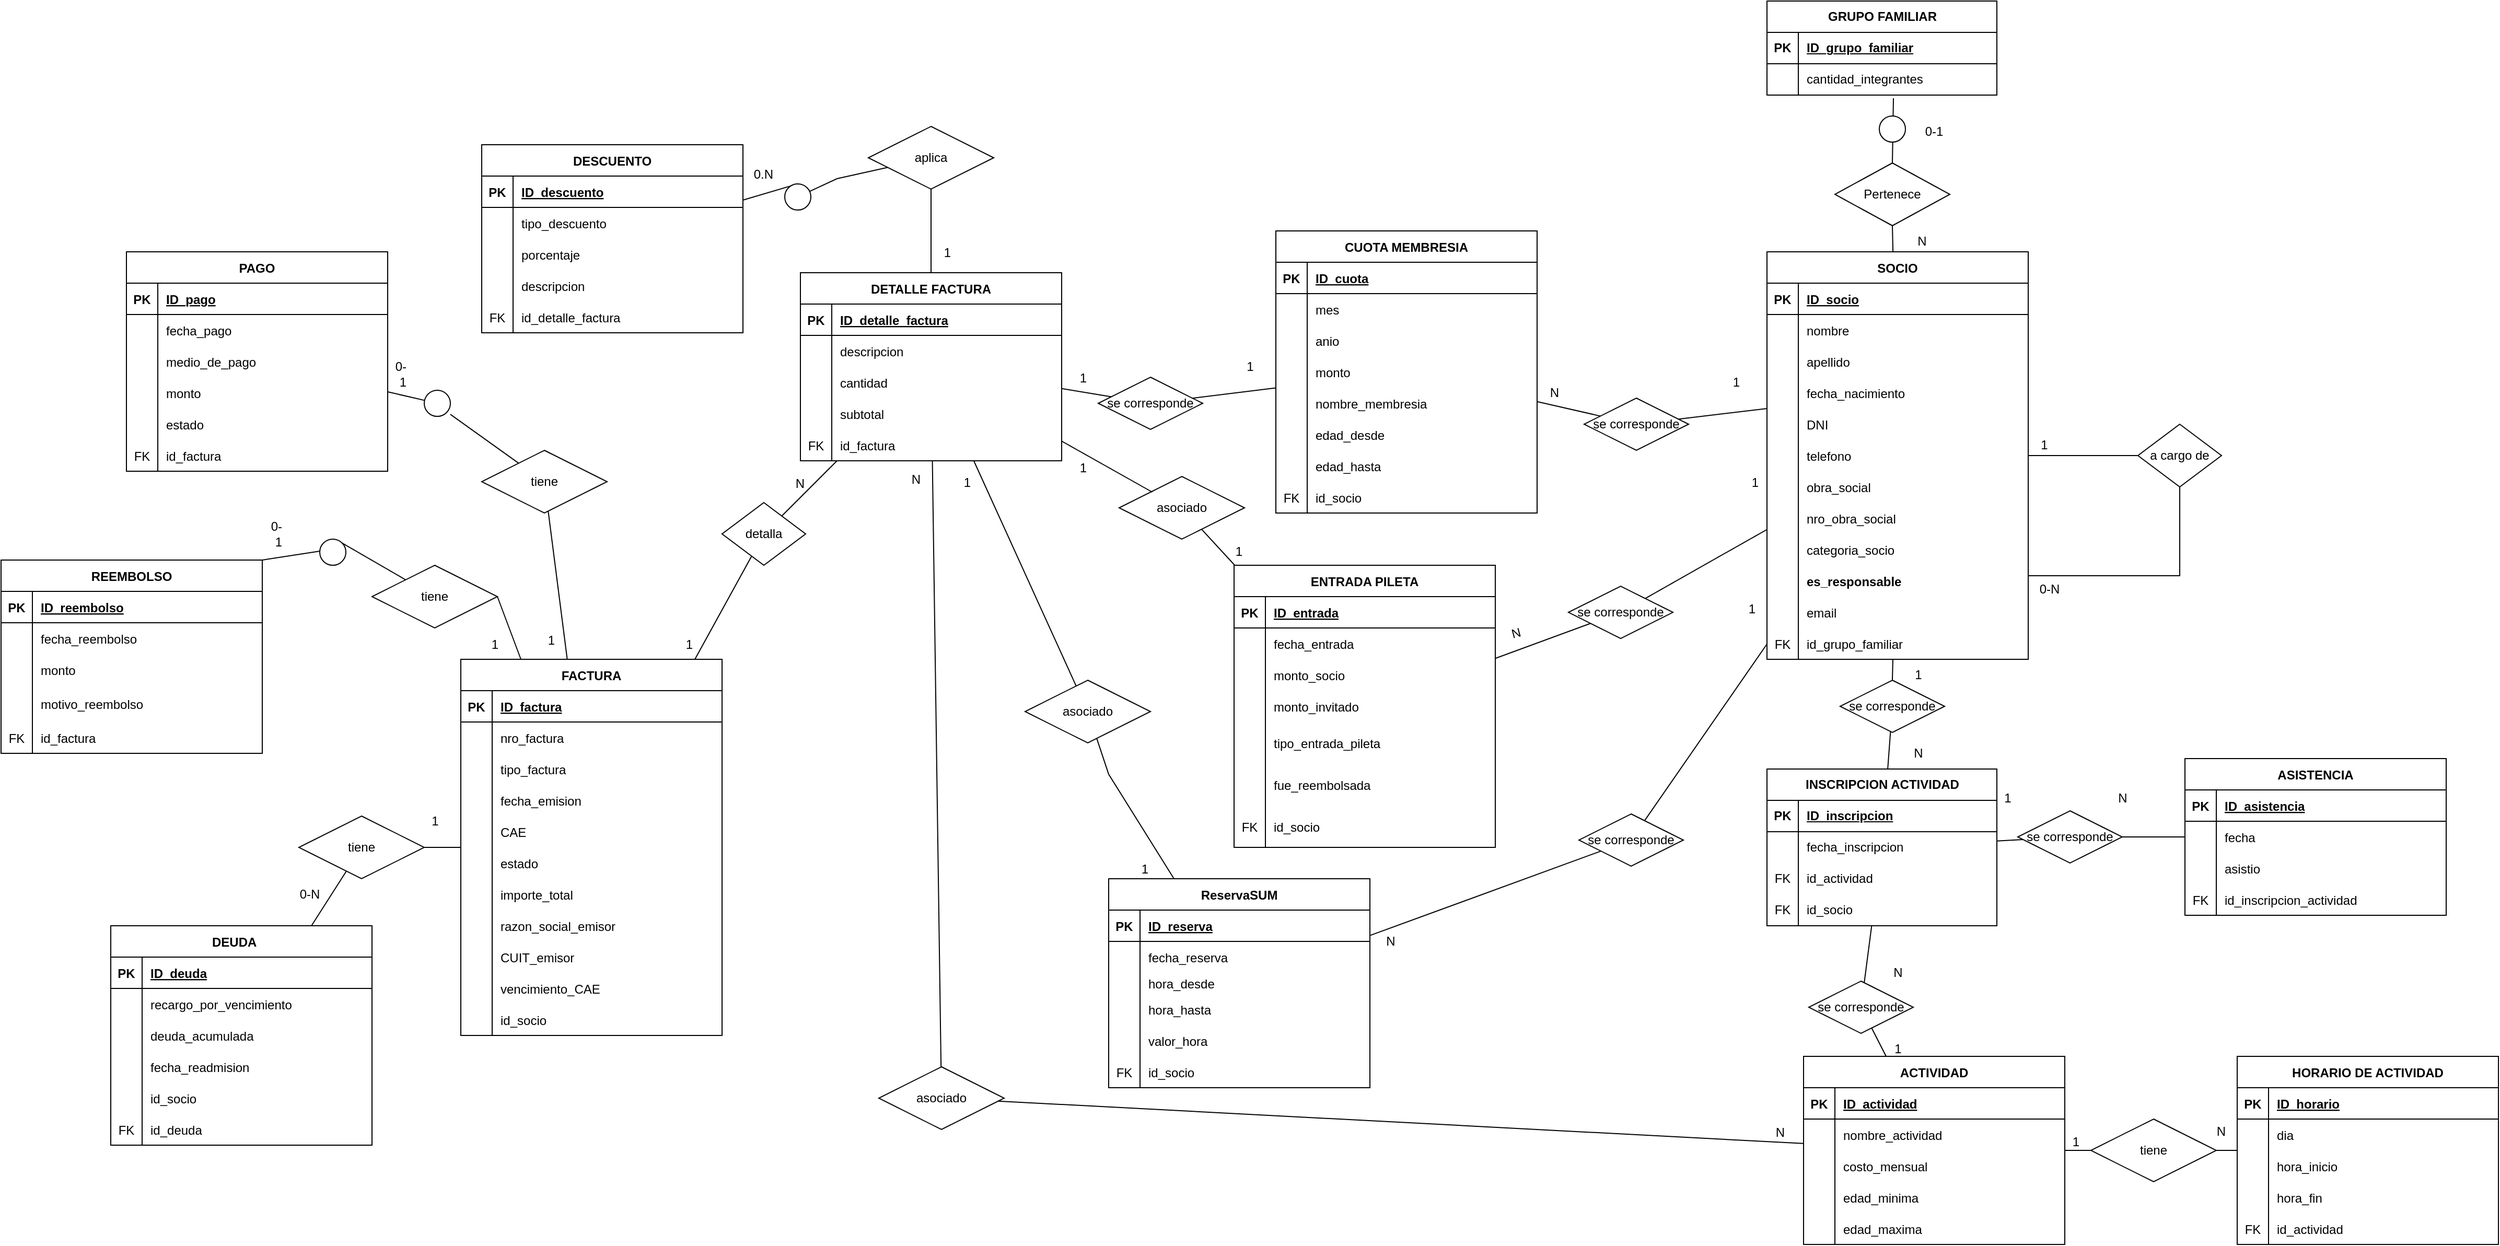 <mxfile version="27.2.0">
  <diagram id="R2lEEEUBdFMjLlhIrx00" name="Page-1">
    <mxGraphModel dx="2927" dy="1660" grid="1" gridSize="10" guides="1" tooltips="1" connect="1" arrows="1" fold="1" page="1" pageScale="1" pageWidth="850" pageHeight="1100" math="0" shadow="0" extFonts="Permanent Marker^https://fonts.googleapis.com/css?family=Permanent+Marker">
      <root>
        <mxCell id="0" />
        <mxCell id="1" parent="0" />
        <mxCell id="C-vyLk0tnHw3VtMMgP7b-2" value="ACTIVIDAD" style="shape=table;startSize=30;container=1;collapsible=1;childLayout=tableLayout;fixedRows=1;rowLines=0;fontStyle=1;align=center;resizeLast=1;" parent="1" vertex="1">
          <mxGeometry x="35" y="700" width="250" height="180" as="geometry" />
        </mxCell>
        <mxCell id="C-vyLk0tnHw3VtMMgP7b-3" value="" style="shape=partialRectangle;collapsible=0;dropTarget=0;pointerEvents=0;fillColor=none;points=[[0,0.5],[1,0.5]];portConstraint=eastwest;top=0;left=0;right=0;bottom=1;" parent="C-vyLk0tnHw3VtMMgP7b-2" vertex="1">
          <mxGeometry y="30" width="250" height="30" as="geometry" />
        </mxCell>
        <mxCell id="C-vyLk0tnHw3VtMMgP7b-4" value="PK" style="shape=partialRectangle;overflow=hidden;connectable=0;fillColor=none;top=0;left=0;bottom=0;right=0;fontStyle=1;" parent="C-vyLk0tnHw3VtMMgP7b-3" vertex="1">
          <mxGeometry width="30" height="30" as="geometry">
            <mxRectangle width="30" height="30" as="alternateBounds" />
          </mxGeometry>
        </mxCell>
        <mxCell id="C-vyLk0tnHw3VtMMgP7b-5" value="ID_actividad" style="shape=partialRectangle;overflow=hidden;connectable=0;fillColor=none;top=0;left=0;bottom=0;right=0;align=left;spacingLeft=6;fontStyle=5;" parent="C-vyLk0tnHw3VtMMgP7b-3" vertex="1">
          <mxGeometry x="30" width="220" height="30" as="geometry">
            <mxRectangle width="220" height="30" as="alternateBounds" />
          </mxGeometry>
        </mxCell>
        <mxCell id="C-vyLk0tnHw3VtMMgP7b-9" value="" style="shape=partialRectangle;collapsible=0;dropTarget=0;pointerEvents=0;fillColor=none;points=[[0,0.5],[1,0.5]];portConstraint=eastwest;top=0;left=0;right=0;bottom=0;" parent="C-vyLk0tnHw3VtMMgP7b-2" vertex="1">
          <mxGeometry y="60" width="250" height="30" as="geometry" />
        </mxCell>
        <mxCell id="C-vyLk0tnHw3VtMMgP7b-10" value="" style="shape=partialRectangle;overflow=hidden;connectable=0;fillColor=none;top=0;left=0;bottom=0;right=0;" parent="C-vyLk0tnHw3VtMMgP7b-9" vertex="1">
          <mxGeometry width="30" height="30" as="geometry">
            <mxRectangle width="30" height="30" as="alternateBounds" />
          </mxGeometry>
        </mxCell>
        <mxCell id="C-vyLk0tnHw3VtMMgP7b-11" value="nombre_actividad" style="shape=partialRectangle;overflow=hidden;connectable=0;fillColor=none;top=0;left=0;bottom=0;right=0;align=left;spacingLeft=6;" parent="C-vyLk0tnHw3VtMMgP7b-9" vertex="1">
          <mxGeometry x="30" width="220" height="30" as="geometry">
            <mxRectangle width="220" height="30" as="alternateBounds" />
          </mxGeometry>
        </mxCell>
        <mxCell id="3TNbEHUvv3k6rccCTDni-22" value="" style="shape=partialRectangle;collapsible=0;dropTarget=0;pointerEvents=0;fillColor=none;points=[[0,0.5],[1,0.5]];portConstraint=eastwest;top=0;left=0;right=0;bottom=0;" parent="C-vyLk0tnHw3VtMMgP7b-2" vertex="1">
          <mxGeometry y="90" width="250" height="30" as="geometry" />
        </mxCell>
        <mxCell id="3TNbEHUvv3k6rccCTDni-23" value="" style="shape=partialRectangle;overflow=hidden;connectable=0;fillColor=none;top=0;left=0;bottom=0;right=0;" parent="3TNbEHUvv3k6rccCTDni-22" vertex="1">
          <mxGeometry width="30" height="30" as="geometry">
            <mxRectangle width="30" height="30" as="alternateBounds" />
          </mxGeometry>
        </mxCell>
        <mxCell id="3TNbEHUvv3k6rccCTDni-24" value="costo_mensual" style="shape=partialRectangle;overflow=hidden;connectable=0;fillColor=none;top=0;left=0;bottom=0;right=0;align=left;spacingLeft=6;" parent="3TNbEHUvv3k6rccCTDni-22" vertex="1">
          <mxGeometry x="30" width="220" height="30" as="geometry">
            <mxRectangle width="220" height="30" as="alternateBounds" />
          </mxGeometry>
        </mxCell>
        <mxCell id="3TNbEHUvv3k6rccCTDni-25" value="" style="shape=partialRectangle;collapsible=0;dropTarget=0;pointerEvents=0;fillColor=none;points=[[0,0.5],[1,0.5]];portConstraint=eastwest;top=0;left=0;right=0;bottom=0;" parent="C-vyLk0tnHw3VtMMgP7b-2" vertex="1">
          <mxGeometry y="120" width="250" height="30" as="geometry" />
        </mxCell>
        <mxCell id="3TNbEHUvv3k6rccCTDni-26" value="" style="shape=partialRectangle;overflow=hidden;connectable=0;fillColor=none;top=0;left=0;bottom=0;right=0;" parent="3TNbEHUvv3k6rccCTDni-25" vertex="1">
          <mxGeometry width="30" height="30" as="geometry">
            <mxRectangle width="30" height="30" as="alternateBounds" />
          </mxGeometry>
        </mxCell>
        <mxCell id="3TNbEHUvv3k6rccCTDni-27" value="edad_minima" style="shape=partialRectangle;overflow=hidden;connectable=0;fillColor=none;top=0;left=0;bottom=0;right=0;align=left;spacingLeft=6;" parent="3TNbEHUvv3k6rccCTDni-25" vertex="1">
          <mxGeometry x="30" width="220" height="30" as="geometry">
            <mxRectangle width="220" height="30" as="alternateBounds" />
          </mxGeometry>
        </mxCell>
        <mxCell id="3TNbEHUvv3k6rccCTDni-28" value="" style="shape=partialRectangle;collapsible=0;dropTarget=0;pointerEvents=0;fillColor=none;points=[[0,0.5],[1,0.5]];portConstraint=eastwest;top=0;left=0;right=0;bottom=0;" parent="C-vyLk0tnHw3VtMMgP7b-2" vertex="1">
          <mxGeometry y="150" width="250" height="30" as="geometry" />
        </mxCell>
        <mxCell id="3TNbEHUvv3k6rccCTDni-29" value="" style="shape=partialRectangle;overflow=hidden;connectable=0;fillColor=none;top=0;left=0;bottom=0;right=0;" parent="3TNbEHUvv3k6rccCTDni-28" vertex="1">
          <mxGeometry width="30" height="30" as="geometry">
            <mxRectangle width="30" height="30" as="alternateBounds" />
          </mxGeometry>
        </mxCell>
        <mxCell id="3TNbEHUvv3k6rccCTDni-30" value="edad_maxima" style="shape=partialRectangle;overflow=hidden;connectable=0;fillColor=none;top=0;left=0;bottom=0;right=0;align=left;spacingLeft=6;" parent="3TNbEHUvv3k6rccCTDni-28" vertex="1">
          <mxGeometry x="30" width="220" height="30" as="geometry">
            <mxRectangle width="220" height="30" as="alternateBounds" />
          </mxGeometry>
        </mxCell>
        <mxCell id="C-vyLk0tnHw3VtMMgP7b-13" value="HORARIO DE ACTIVIDAD" style="shape=table;startSize=30;container=1;collapsible=1;childLayout=tableLayout;fixedRows=1;rowLines=0;fontStyle=1;align=center;resizeLast=1;" parent="1" vertex="1">
          <mxGeometry x="450" y="700" width="250" height="180" as="geometry" />
        </mxCell>
        <mxCell id="C-vyLk0tnHw3VtMMgP7b-14" value="" style="shape=partialRectangle;collapsible=0;dropTarget=0;pointerEvents=0;fillColor=none;points=[[0,0.5],[1,0.5]];portConstraint=eastwest;top=0;left=0;right=0;bottom=1;" parent="C-vyLk0tnHw3VtMMgP7b-13" vertex="1">
          <mxGeometry y="30" width="250" height="30" as="geometry" />
        </mxCell>
        <mxCell id="C-vyLk0tnHw3VtMMgP7b-15" value="PK" style="shape=partialRectangle;overflow=hidden;connectable=0;fillColor=none;top=0;left=0;bottom=0;right=0;fontStyle=1;" parent="C-vyLk0tnHw3VtMMgP7b-14" vertex="1">
          <mxGeometry width="30" height="30" as="geometry">
            <mxRectangle width="30" height="30" as="alternateBounds" />
          </mxGeometry>
        </mxCell>
        <mxCell id="C-vyLk0tnHw3VtMMgP7b-16" value="ID_horario" style="shape=partialRectangle;overflow=hidden;connectable=0;fillColor=none;top=0;left=0;bottom=0;right=0;align=left;spacingLeft=6;fontStyle=5;" parent="C-vyLk0tnHw3VtMMgP7b-14" vertex="1">
          <mxGeometry x="30" width="220" height="30" as="geometry">
            <mxRectangle width="220" height="30" as="alternateBounds" />
          </mxGeometry>
        </mxCell>
        <mxCell id="C-vyLk0tnHw3VtMMgP7b-17" value="" style="shape=partialRectangle;collapsible=0;dropTarget=0;pointerEvents=0;fillColor=none;points=[[0,0.5],[1,0.5]];portConstraint=eastwest;top=0;left=0;right=0;bottom=0;" parent="C-vyLk0tnHw3VtMMgP7b-13" vertex="1">
          <mxGeometry y="60" width="250" height="30" as="geometry" />
        </mxCell>
        <mxCell id="C-vyLk0tnHw3VtMMgP7b-18" value="" style="shape=partialRectangle;overflow=hidden;connectable=0;fillColor=none;top=0;left=0;bottom=0;right=0;" parent="C-vyLk0tnHw3VtMMgP7b-17" vertex="1">
          <mxGeometry width="30" height="30" as="geometry">
            <mxRectangle width="30" height="30" as="alternateBounds" />
          </mxGeometry>
        </mxCell>
        <mxCell id="C-vyLk0tnHw3VtMMgP7b-19" value="dia" style="shape=partialRectangle;overflow=hidden;connectable=0;fillColor=none;top=0;left=0;bottom=0;right=0;align=left;spacingLeft=6;" parent="C-vyLk0tnHw3VtMMgP7b-17" vertex="1">
          <mxGeometry x="30" width="220" height="30" as="geometry">
            <mxRectangle width="220" height="30" as="alternateBounds" />
          </mxGeometry>
        </mxCell>
        <mxCell id="C-vyLk0tnHw3VtMMgP7b-20" value="" style="shape=partialRectangle;collapsible=0;dropTarget=0;pointerEvents=0;fillColor=none;points=[[0,0.5],[1,0.5]];portConstraint=eastwest;top=0;left=0;right=0;bottom=0;" parent="C-vyLk0tnHw3VtMMgP7b-13" vertex="1">
          <mxGeometry y="90" width="250" height="30" as="geometry" />
        </mxCell>
        <mxCell id="C-vyLk0tnHw3VtMMgP7b-21" value="" style="shape=partialRectangle;overflow=hidden;connectable=0;fillColor=none;top=0;left=0;bottom=0;right=0;" parent="C-vyLk0tnHw3VtMMgP7b-20" vertex="1">
          <mxGeometry width="30" height="30" as="geometry">
            <mxRectangle width="30" height="30" as="alternateBounds" />
          </mxGeometry>
        </mxCell>
        <mxCell id="C-vyLk0tnHw3VtMMgP7b-22" value="hora_inicio" style="shape=partialRectangle;overflow=hidden;connectable=0;fillColor=none;top=0;left=0;bottom=0;right=0;align=left;spacingLeft=6;" parent="C-vyLk0tnHw3VtMMgP7b-20" vertex="1">
          <mxGeometry x="30" width="220" height="30" as="geometry">
            <mxRectangle width="220" height="30" as="alternateBounds" />
          </mxGeometry>
        </mxCell>
        <mxCell id="3TNbEHUvv3k6rccCTDni-37" value="" style="shape=partialRectangle;collapsible=0;dropTarget=0;pointerEvents=0;fillColor=none;points=[[0,0.5],[1,0.5]];portConstraint=eastwest;top=0;left=0;right=0;bottom=0;" parent="C-vyLk0tnHw3VtMMgP7b-13" vertex="1">
          <mxGeometry y="120" width="250" height="30" as="geometry" />
        </mxCell>
        <mxCell id="3TNbEHUvv3k6rccCTDni-38" value="" style="shape=partialRectangle;overflow=hidden;connectable=0;fillColor=none;top=0;left=0;bottom=0;right=0;" parent="3TNbEHUvv3k6rccCTDni-37" vertex="1">
          <mxGeometry width="30" height="30" as="geometry">
            <mxRectangle width="30" height="30" as="alternateBounds" />
          </mxGeometry>
        </mxCell>
        <mxCell id="3TNbEHUvv3k6rccCTDni-39" value="hora_fin" style="shape=partialRectangle;overflow=hidden;connectable=0;fillColor=none;top=0;left=0;bottom=0;right=0;align=left;spacingLeft=6;" parent="3TNbEHUvv3k6rccCTDni-37" vertex="1">
          <mxGeometry x="30" width="220" height="30" as="geometry">
            <mxRectangle width="220" height="30" as="alternateBounds" />
          </mxGeometry>
        </mxCell>
        <mxCell id="82eSoa0D06cmP7SIFjin-42" value="" style="shape=partialRectangle;collapsible=0;dropTarget=0;pointerEvents=0;fillColor=none;points=[[0,0.5],[1,0.5]];portConstraint=eastwest;top=0;left=0;right=0;bottom=0;" parent="C-vyLk0tnHw3VtMMgP7b-13" vertex="1">
          <mxGeometry y="150" width="250" height="30" as="geometry" />
        </mxCell>
        <mxCell id="82eSoa0D06cmP7SIFjin-43" value="FK" style="shape=partialRectangle;overflow=hidden;connectable=0;fillColor=none;top=0;left=0;bottom=0;right=0;" parent="82eSoa0D06cmP7SIFjin-42" vertex="1">
          <mxGeometry width="30" height="30" as="geometry">
            <mxRectangle width="30" height="30" as="alternateBounds" />
          </mxGeometry>
        </mxCell>
        <mxCell id="82eSoa0D06cmP7SIFjin-44" value="id_actividad" style="shape=partialRectangle;overflow=hidden;connectable=0;fillColor=none;top=0;left=0;bottom=0;right=0;align=left;spacingLeft=6;" parent="82eSoa0D06cmP7SIFjin-42" vertex="1">
          <mxGeometry x="30" width="220" height="30" as="geometry">
            <mxRectangle width="220" height="30" as="alternateBounds" />
          </mxGeometry>
        </mxCell>
        <mxCell id="C-vyLk0tnHw3VtMMgP7b-23" value="SOCIO" style="shape=table;startSize=30;container=1;collapsible=1;childLayout=tableLayout;fixedRows=1;rowLines=0;fontStyle=1;align=center;resizeLast=1;" parent="1" vertex="1">
          <mxGeometry y="-70" width="250" height="390" as="geometry" />
        </mxCell>
        <mxCell id="C-vyLk0tnHw3VtMMgP7b-24" value="" style="shape=partialRectangle;collapsible=0;dropTarget=0;pointerEvents=0;fillColor=none;points=[[0,0.5],[1,0.5]];portConstraint=eastwest;top=0;left=0;right=0;bottom=1;" parent="C-vyLk0tnHw3VtMMgP7b-23" vertex="1">
          <mxGeometry y="30" width="250" height="30" as="geometry" />
        </mxCell>
        <mxCell id="C-vyLk0tnHw3VtMMgP7b-25" value="PK" style="shape=partialRectangle;overflow=hidden;connectable=0;fillColor=none;top=0;left=0;bottom=0;right=0;fontStyle=1;" parent="C-vyLk0tnHw3VtMMgP7b-24" vertex="1">
          <mxGeometry width="30" height="30" as="geometry">
            <mxRectangle width="30" height="30" as="alternateBounds" />
          </mxGeometry>
        </mxCell>
        <mxCell id="C-vyLk0tnHw3VtMMgP7b-26" value="ID_socio" style="shape=partialRectangle;overflow=hidden;connectable=0;fillColor=none;top=0;left=0;bottom=0;right=0;align=left;spacingLeft=6;fontStyle=5;" parent="C-vyLk0tnHw3VtMMgP7b-24" vertex="1">
          <mxGeometry x="30" width="220" height="30" as="geometry">
            <mxRectangle width="220" height="30" as="alternateBounds" />
          </mxGeometry>
        </mxCell>
        <mxCell id="C-vyLk0tnHw3VtMMgP7b-27" value="" style="shape=partialRectangle;collapsible=0;dropTarget=0;pointerEvents=0;fillColor=none;points=[[0,0.5],[1,0.5]];portConstraint=eastwest;top=0;left=0;right=0;bottom=0;" parent="C-vyLk0tnHw3VtMMgP7b-23" vertex="1">
          <mxGeometry y="60" width="250" height="30" as="geometry" />
        </mxCell>
        <mxCell id="C-vyLk0tnHw3VtMMgP7b-28" value="" style="shape=partialRectangle;overflow=hidden;connectable=0;fillColor=none;top=0;left=0;bottom=0;right=0;" parent="C-vyLk0tnHw3VtMMgP7b-27" vertex="1">
          <mxGeometry width="30" height="30" as="geometry">
            <mxRectangle width="30" height="30" as="alternateBounds" />
          </mxGeometry>
        </mxCell>
        <mxCell id="C-vyLk0tnHw3VtMMgP7b-29" value="nombre" style="shape=partialRectangle;overflow=hidden;connectable=0;fillColor=none;top=0;left=0;bottom=0;right=0;align=left;spacingLeft=6;" parent="C-vyLk0tnHw3VtMMgP7b-27" vertex="1">
          <mxGeometry x="30" width="220" height="30" as="geometry">
            <mxRectangle width="220" height="30" as="alternateBounds" />
          </mxGeometry>
        </mxCell>
        <mxCell id="3TNbEHUvv3k6rccCTDni-1" value="" style="shape=partialRectangle;collapsible=0;dropTarget=0;pointerEvents=0;fillColor=none;points=[[0,0.5],[1,0.5]];portConstraint=eastwest;top=0;left=0;right=0;bottom=0;" parent="C-vyLk0tnHw3VtMMgP7b-23" vertex="1">
          <mxGeometry y="90" width="250" height="30" as="geometry" />
        </mxCell>
        <mxCell id="3TNbEHUvv3k6rccCTDni-2" value="" style="shape=partialRectangle;overflow=hidden;connectable=0;fillColor=none;top=0;left=0;bottom=0;right=0;" parent="3TNbEHUvv3k6rccCTDni-1" vertex="1">
          <mxGeometry width="30" height="30" as="geometry">
            <mxRectangle width="30" height="30" as="alternateBounds" />
          </mxGeometry>
        </mxCell>
        <mxCell id="3TNbEHUvv3k6rccCTDni-3" value="apellido" style="shape=partialRectangle;overflow=hidden;connectable=0;fillColor=none;top=0;left=0;bottom=0;right=0;align=left;spacingLeft=6;" parent="3TNbEHUvv3k6rccCTDni-1" vertex="1">
          <mxGeometry x="30" width="220" height="30" as="geometry">
            <mxRectangle width="220" height="30" as="alternateBounds" />
          </mxGeometry>
        </mxCell>
        <mxCell id="3TNbEHUvv3k6rccCTDni-4" value="" style="shape=partialRectangle;collapsible=0;dropTarget=0;pointerEvents=0;fillColor=none;points=[[0,0.5],[1,0.5]];portConstraint=eastwest;top=0;left=0;right=0;bottom=0;" parent="C-vyLk0tnHw3VtMMgP7b-23" vertex="1">
          <mxGeometry y="120" width="250" height="30" as="geometry" />
        </mxCell>
        <mxCell id="3TNbEHUvv3k6rccCTDni-5" value="" style="shape=partialRectangle;overflow=hidden;connectable=0;fillColor=none;top=0;left=0;bottom=0;right=0;" parent="3TNbEHUvv3k6rccCTDni-4" vertex="1">
          <mxGeometry width="30" height="30" as="geometry">
            <mxRectangle width="30" height="30" as="alternateBounds" />
          </mxGeometry>
        </mxCell>
        <mxCell id="3TNbEHUvv3k6rccCTDni-6" value="fecha_nacimiento" style="shape=partialRectangle;overflow=hidden;connectable=0;fillColor=none;top=0;left=0;bottom=0;right=0;align=left;spacingLeft=6;" parent="3TNbEHUvv3k6rccCTDni-4" vertex="1">
          <mxGeometry x="30" width="220" height="30" as="geometry">
            <mxRectangle width="220" height="30" as="alternateBounds" />
          </mxGeometry>
        </mxCell>
        <mxCell id="3TNbEHUvv3k6rccCTDni-7" value="" style="shape=partialRectangle;collapsible=0;dropTarget=0;pointerEvents=0;fillColor=none;points=[[0,0.5],[1,0.5]];portConstraint=eastwest;top=0;left=0;right=0;bottom=0;" parent="C-vyLk0tnHw3VtMMgP7b-23" vertex="1">
          <mxGeometry y="150" width="250" height="30" as="geometry" />
        </mxCell>
        <mxCell id="3TNbEHUvv3k6rccCTDni-8" value="" style="shape=partialRectangle;overflow=hidden;connectable=0;fillColor=none;top=0;left=0;bottom=0;right=0;" parent="3TNbEHUvv3k6rccCTDni-7" vertex="1">
          <mxGeometry width="30" height="30" as="geometry">
            <mxRectangle width="30" height="30" as="alternateBounds" />
          </mxGeometry>
        </mxCell>
        <mxCell id="3TNbEHUvv3k6rccCTDni-9" value="DNI" style="shape=partialRectangle;overflow=hidden;connectable=0;fillColor=none;top=0;left=0;bottom=0;right=0;align=left;spacingLeft=6;" parent="3TNbEHUvv3k6rccCTDni-7" vertex="1">
          <mxGeometry x="30" width="220" height="30" as="geometry">
            <mxRectangle width="220" height="30" as="alternateBounds" />
          </mxGeometry>
        </mxCell>
        <mxCell id="3TNbEHUvv3k6rccCTDni-10" value="" style="shape=partialRectangle;collapsible=0;dropTarget=0;pointerEvents=0;fillColor=none;points=[[0,0.5],[1,0.5]];portConstraint=eastwest;top=0;left=0;right=0;bottom=0;" parent="C-vyLk0tnHw3VtMMgP7b-23" vertex="1">
          <mxGeometry y="180" width="250" height="30" as="geometry" />
        </mxCell>
        <mxCell id="3TNbEHUvv3k6rccCTDni-11" value="" style="shape=partialRectangle;overflow=hidden;connectable=0;fillColor=none;top=0;left=0;bottom=0;right=0;" parent="3TNbEHUvv3k6rccCTDni-10" vertex="1">
          <mxGeometry width="30" height="30" as="geometry">
            <mxRectangle width="30" height="30" as="alternateBounds" />
          </mxGeometry>
        </mxCell>
        <mxCell id="3TNbEHUvv3k6rccCTDni-12" value="telefono" style="shape=partialRectangle;overflow=hidden;connectable=0;fillColor=none;top=0;left=0;bottom=0;right=0;align=left;spacingLeft=6;" parent="3TNbEHUvv3k6rccCTDni-10" vertex="1">
          <mxGeometry x="30" width="220" height="30" as="geometry">
            <mxRectangle width="220" height="30" as="alternateBounds" />
          </mxGeometry>
        </mxCell>
        <mxCell id="3TNbEHUvv3k6rccCTDni-13" value="" style="shape=partialRectangle;collapsible=0;dropTarget=0;pointerEvents=0;fillColor=none;points=[[0,0.5],[1,0.5]];portConstraint=eastwest;top=0;left=0;right=0;bottom=0;" parent="C-vyLk0tnHw3VtMMgP7b-23" vertex="1">
          <mxGeometry y="210" width="250" height="30" as="geometry" />
        </mxCell>
        <mxCell id="3TNbEHUvv3k6rccCTDni-14" value="" style="shape=partialRectangle;overflow=hidden;connectable=0;fillColor=none;top=0;left=0;bottom=0;right=0;" parent="3TNbEHUvv3k6rccCTDni-13" vertex="1">
          <mxGeometry width="30" height="30" as="geometry">
            <mxRectangle width="30" height="30" as="alternateBounds" />
          </mxGeometry>
        </mxCell>
        <mxCell id="3TNbEHUvv3k6rccCTDni-15" value="obra_social" style="shape=partialRectangle;overflow=hidden;connectable=0;fillColor=none;top=0;left=0;bottom=0;right=0;align=left;spacingLeft=6;" parent="3TNbEHUvv3k6rccCTDni-13" vertex="1">
          <mxGeometry x="30" width="220" height="30" as="geometry">
            <mxRectangle width="220" height="30" as="alternateBounds" />
          </mxGeometry>
        </mxCell>
        <mxCell id="3TNbEHUvv3k6rccCTDni-16" value="" style="shape=partialRectangle;collapsible=0;dropTarget=0;pointerEvents=0;fillColor=none;points=[[0,0.5],[1,0.5]];portConstraint=eastwest;top=0;left=0;right=0;bottom=0;" parent="C-vyLk0tnHw3VtMMgP7b-23" vertex="1">
          <mxGeometry y="240" width="250" height="30" as="geometry" />
        </mxCell>
        <mxCell id="3TNbEHUvv3k6rccCTDni-17" value="" style="shape=partialRectangle;overflow=hidden;connectable=0;fillColor=none;top=0;left=0;bottom=0;right=0;" parent="3TNbEHUvv3k6rccCTDni-16" vertex="1">
          <mxGeometry width="30" height="30" as="geometry">
            <mxRectangle width="30" height="30" as="alternateBounds" />
          </mxGeometry>
        </mxCell>
        <mxCell id="3TNbEHUvv3k6rccCTDni-18" value="nro_obra_social" style="shape=partialRectangle;overflow=hidden;connectable=0;fillColor=none;top=0;left=0;bottom=0;right=0;align=left;spacingLeft=6;" parent="3TNbEHUvv3k6rccCTDni-16" vertex="1">
          <mxGeometry x="30" width="220" height="30" as="geometry">
            <mxRectangle width="220" height="30" as="alternateBounds" />
          </mxGeometry>
        </mxCell>
        <mxCell id="3TNbEHUvv3k6rccCTDni-19" value="" style="shape=partialRectangle;collapsible=0;dropTarget=0;pointerEvents=0;fillColor=none;points=[[0,0.5],[1,0.5]];portConstraint=eastwest;top=0;left=0;right=0;bottom=0;" parent="C-vyLk0tnHw3VtMMgP7b-23" vertex="1">
          <mxGeometry y="270" width="250" height="30" as="geometry" />
        </mxCell>
        <mxCell id="3TNbEHUvv3k6rccCTDni-20" value="" style="shape=partialRectangle;overflow=hidden;connectable=0;fillColor=none;top=0;left=0;bottom=0;right=0;" parent="3TNbEHUvv3k6rccCTDni-19" vertex="1">
          <mxGeometry width="30" height="30" as="geometry">
            <mxRectangle width="30" height="30" as="alternateBounds" />
          </mxGeometry>
        </mxCell>
        <mxCell id="3TNbEHUvv3k6rccCTDni-21" value="categoria_socio" style="shape=partialRectangle;overflow=hidden;connectable=0;fillColor=none;top=0;left=0;bottom=0;right=0;align=left;spacingLeft=6;" parent="3TNbEHUvv3k6rccCTDni-19" vertex="1">
          <mxGeometry x="30" width="220" height="30" as="geometry">
            <mxRectangle width="220" height="30" as="alternateBounds" />
          </mxGeometry>
        </mxCell>
        <mxCell id="82eSoa0D06cmP7SIFjin-61" value="" style="shape=partialRectangle;collapsible=0;dropTarget=0;pointerEvents=0;fillColor=none;points=[[0,0.5],[1,0.5]];portConstraint=eastwest;top=0;left=0;right=0;bottom=0;" parent="C-vyLk0tnHw3VtMMgP7b-23" vertex="1">
          <mxGeometry y="300" width="250" height="30" as="geometry" />
        </mxCell>
        <mxCell id="82eSoa0D06cmP7SIFjin-62" value="" style="shape=partialRectangle;overflow=hidden;connectable=0;fillColor=none;top=0;left=0;bottom=0;right=0;" parent="82eSoa0D06cmP7SIFjin-61" vertex="1">
          <mxGeometry width="30" height="30" as="geometry">
            <mxRectangle width="30" height="30" as="alternateBounds" />
          </mxGeometry>
        </mxCell>
        <mxCell id="82eSoa0D06cmP7SIFjin-63" value="es_responsable" style="shape=partialRectangle;overflow=hidden;connectable=0;fillColor=none;top=0;left=0;bottom=0;right=0;align=left;spacingLeft=6;fontStyle=1" parent="82eSoa0D06cmP7SIFjin-61" vertex="1">
          <mxGeometry x="30" width="220" height="30" as="geometry">
            <mxRectangle width="220" height="30" as="alternateBounds" />
          </mxGeometry>
        </mxCell>
        <mxCell id="3TNbEHUvv3k6rccCTDni-34" value="" style="shape=partialRectangle;collapsible=0;dropTarget=0;pointerEvents=0;fillColor=none;points=[[0,0.5],[1,0.5]];portConstraint=eastwest;top=0;left=0;right=0;bottom=0;" parent="C-vyLk0tnHw3VtMMgP7b-23" vertex="1">
          <mxGeometry y="330" width="250" height="30" as="geometry" />
        </mxCell>
        <mxCell id="3TNbEHUvv3k6rccCTDni-35" value="" style="shape=partialRectangle;overflow=hidden;connectable=0;fillColor=none;top=0;left=0;bottom=0;right=0;" parent="3TNbEHUvv3k6rccCTDni-34" vertex="1">
          <mxGeometry width="30" height="30" as="geometry">
            <mxRectangle width="30" height="30" as="alternateBounds" />
          </mxGeometry>
        </mxCell>
        <mxCell id="3TNbEHUvv3k6rccCTDni-36" value="email" style="shape=partialRectangle;overflow=hidden;connectable=0;fillColor=none;top=0;left=0;bottom=0;right=0;align=left;spacingLeft=6;" parent="3TNbEHUvv3k6rccCTDni-34" vertex="1">
          <mxGeometry x="30" width="220" height="30" as="geometry">
            <mxRectangle width="220" height="30" as="alternateBounds" />
          </mxGeometry>
        </mxCell>
        <mxCell id="82eSoa0D06cmP7SIFjin-45" value="" style="shape=partialRectangle;collapsible=0;dropTarget=0;pointerEvents=0;fillColor=none;points=[[0,0.5],[1,0.5]];portConstraint=eastwest;top=0;left=0;right=0;bottom=0;" parent="C-vyLk0tnHw3VtMMgP7b-23" vertex="1">
          <mxGeometry y="360" width="250" height="30" as="geometry" />
        </mxCell>
        <mxCell id="82eSoa0D06cmP7SIFjin-46" value="FK" style="shape=partialRectangle;overflow=hidden;connectable=0;fillColor=none;top=0;left=0;bottom=0;right=0;" parent="82eSoa0D06cmP7SIFjin-45" vertex="1">
          <mxGeometry width="30" height="30" as="geometry">
            <mxRectangle width="30" height="30" as="alternateBounds" />
          </mxGeometry>
        </mxCell>
        <mxCell id="82eSoa0D06cmP7SIFjin-47" value="id_grupo_familiar" style="shape=partialRectangle;overflow=hidden;connectable=0;fillColor=none;top=0;left=0;bottom=0;right=0;align=left;spacingLeft=6;" parent="82eSoa0D06cmP7SIFjin-45" vertex="1">
          <mxGeometry x="30" width="220" height="30" as="geometry">
            <mxRectangle width="220" height="30" as="alternateBounds" />
          </mxGeometry>
        </mxCell>
        <mxCell id="3TNbEHUvv3k6rccCTDni-40" value="INSCRIPCION ACTIVIDAD" style="shape=table;startSize=30;container=1;collapsible=1;childLayout=tableLayout;fixedRows=1;rowLines=0;fontStyle=1;align=center;resizeLast=1;html=1;" parent="1" vertex="1">
          <mxGeometry y="425" width="220" height="150" as="geometry" />
        </mxCell>
        <mxCell id="3TNbEHUvv3k6rccCTDni-41" value="" style="shape=tableRow;horizontal=0;startSize=0;swimlaneHead=0;swimlaneBody=0;fillColor=none;collapsible=0;dropTarget=0;points=[[0,0.5],[1,0.5]];portConstraint=eastwest;top=0;left=0;right=0;bottom=1;" parent="3TNbEHUvv3k6rccCTDni-40" vertex="1">
          <mxGeometry y="30" width="220" height="30" as="geometry" />
        </mxCell>
        <mxCell id="3TNbEHUvv3k6rccCTDni-42" value="PK" style="shape=partialRectangle;connectable=0;fillColor=none;top=0;left=0;bottom=0;right=0;fontStyle=1;overflow=hidden;whiteSpace=wrap;html=1;" parent="3TNbEHUvv3k6rccCTDni-41" vertex="1">
          <mxGeometry width="30" height="30" as="geometry">
            <mxRectangle width="30" height="30" as="alternateBounds" />
          </mxGeometry>
        </mxCell>
        <mxCell id="3TNbEHUvv3k6rccCTDni-43" value="ID_inscripcion" style="shape=partialRectangle;connectable=0;fillColor=none;top=0;left=0;bottom=0;right=0;align=left;spacingLeft=6;fontStyle=5;overflow=hidden;whiteSpace=wrap;html=1;" parent="3TNbEHUvv3k6rccCTDni-41" vertex="1">
          <mxGeometry x="30" width="190" height="30" as="geometry">
            <mxRectangle width="190" height="30" as="alternateBounds" />
          </mxGeometry>
        </mxCell>
        <mxCell id="3TNbEHUvv3k6rccCTDni-44" value="" style="shape=tableRow;horizontal=0;startSize=0;swimlaneHead=0;swimlaneBody=0;fillColor=none;collapsible=0;dropTarget=0;points=[[0,0.5],[1,0.5]];portConstraint=eastwest;top=0;left=0;right=0;bottom=0;" parent="3TNbEHUvv3k6rccCTDni-40" vertex="1">
          <mxGeometry y="60" width="220" height="30" as="geometry" />
        </mxCell>
        <mxCell id="3TNbEHUvv3k6rccCTDni-45" value="" style="shape=partialRectangle;connectable=0;fillColor=none;top=0;left=0;bottom=0;right=0;editable=1;overflow=hidden;whiteSpace=wrap;html=1;" parent="3TNbEHUvv3k6rccCTDni-44" vertex="1">
          <mxGeometry width="30" height="30" as="geometry">
            <mxRectangle width="30" height="30" as="alternateBounds" />
          </mxGeometry>
        </mxCell>
        <mxCell id="3TNbEHUvv3k6rccCTDni-46" value="fecha_inscripcion" style="shape=partialRectangle;connectable=0;fillColor=none;top=0;left=0;bottom=0;right=0;align=left;spacingLeft=6;overflow=hidden;whiteSpace=wrap;html=1;" parent="3TNbEHUvv3k6rccCTDni-44" vertex="1">
          <mxGeometry x="30" width="190" height="30" as="geometry">
            <mxRectangle width="190" height="30" as="alternateBounds" />
          </mxGeometry>
        </mxCell>
        <mxCell id="82eSoa0D06cmP7SIFjin-36" value="" style="shape=tableRow;horizontal=0;startSize=0;swimlaneHead=0;swimlaneBody=0;fillColor=none;collapsible=0;dropTarget=0;points=[[0,0.5],[1,0.5]];portConstraint=eastwest;top=0;left=0;right=0;bottom=0;" parent="3TNbEHUvv3k6rccCTDni-40" vertex="1">
          <mxGeometry y="90" width="220" height="30" as="geometry" />
        </mxCell>
        <mxCell id="82eSoa0D06cmP7SIFjin-37" value="FK" style="shape=partialRectangle;connectable=0;fillColor=none;top=0;left=0;bottom=0;right=0;editable=1;overflow=hidden;whiteSpace=wrap;html=1;" parent="82eSoa0D06cmP7SIFjin-36" vertex="1">
          <mxGeometry width="30" height="30" as="geometry">
            <mxRectangle width="30" height="30" as="alternateBounds" />
          </mxGeometry>
        </mxCell>
        <mxCell id="82eSoa0D06cmP7SIFjin-38" value="id_actividad" style="shape=partialRectangle;connectable=0;fillColor=none;top=0;left=0;bottom=0;right=0;align=left;spacingLeft=6;overflow=hidden;whiteSpace=wrap;html=1;" parent="82eSoa0D06cmP7SIFjin-36" vertex="1">
          <mxGeometry x="30" width="190" height="30" as="geometry">
            <mxRectangle width="190" height="30" as="alternateBounds" />
          </mxGeometry>
        </mxCell>
        <mxCell id="82eSoa0D06cmP7SIFjin-65" value="" style="shape=tableRow;horizontal=0;startSize=0;swimlaneHead=0;swimlaneBody=0;fillColor=none;collapsible=0;dropTarget=0;points=[[0,0.5],[1,0.5]];portConstraint=eastwest;top=0;left=0;right=0;bottom=0;" parent="3TNbEHUvv3k6rccCTDni-40" vertex="1">
          <mxGeometry y="120" width="220" height="30" as="geometry" />
        </mxCell>
        <mxCell id="82eSoa0D06cmP7SIFjin-66" value="FK" style="shape=partialRectangle;connectable=0;fillColor=none;top=0;left=0;bottom=0;right=0;editable=1;overflow=hidden;whiteSpace=wrap;html=1;" parent="82eSoa0D06cmP7SIFjin-65" vertex="1">
          <mxGeometry width="30" height="30" as="geometry">
            <mxRectangle width="30" height="30" as="alternateBounds" />
          </mxGeometry>
        </mxCell>
        <mxCell id="82eSoa0D06cmP7SIFjin-67" value="id_socio" style="shape=partialRectangle;connectable=0;fillColor=none;top=0;left=0;bottom=0;right=0;align=left;spacingLeft=6;overflow=hidden;whiteSpace=wrap;html=1;" parent="82eSoa0D06cmP7SIFjin-65" vertex="1">
          <mxGeometry x="30" width="190" height="30" as="geometry">
            <mxRectangle width="190" height="30" as="alternateBounds" />
          </mxGeometry>
        </mxCell>
        <mxCell id="3TNbEHUvv3k6rccCTDni-69" value="CUOTA MEMBRESIA" style="shape=table;startSize=30;container=1;collapsible=1;childLayout=tableLayout;fixedRows=1;rowLines=0;fontStyle=1;align=center;resizeLast=1;" parent="1" vertex="1">
          <mxGeometry x="-470" y="-90" width="250" height="270" as="geometry" />
        </mxCell>
        <mxCell id="3TNbEHUvv3k6rccCTDni-70" value="" style="shape=partialRectangle;collapsible=0;dropTarget=0;pointerEvents=0;fillColor=none;points=[[0,0.5],[1,0.5]];portConstraint=eastwest;top=0;left=0;right=0;bottom=1;" parent="3TNbEHUvv3k6rccCTDni-69" vertex="1">
          <mxGeometry y="30" width="250" height="30" as="geometry" />
        </mxCell>
        <mxCell id="3TNbEHUvv3k6rccCTDni-71" value="PK" style="shape=partialRectangle;overflow=hidden;connectable=0;fillColor=none;top=0;left=0;bottom=0;right=0;fontStyle=1;" parent="3TNbEHUvv3k6rccCTDni-70" vertex="1">
          <mxGeometry width="30" height="30" as="geometry">
            <mxRectangle width="30" height="30" as="alternateBounds" />
          </mxGeometry>
        </mxCell>
        <mxCell id="3TNbEHUvv3k6rccCTDni-72" value="ID_cuota" style="shape=partialRectangle;overflow=hidden;connectable=0;fillColor=none;top=0;left=0;bottom=0;right=0;align=left;spacingLeft=6;fontStyle=5;" parent="3TNbEHUvv3k6rccCTDni-70" vertex="1">
          <mxGeometry x="30" width="220" height="30" as="geometry">
            <mxRectangle width="220" height="30" as="alternateBounds" />
          </mxGeometry>
        </mxCell>
        <mxCell id="3TNbEHUvv3k6rccCTDni-73" value="" style="shape=partialRectangle;collapsible=0;dropTarget=0;pointerEvents=0;fillColor=none;points=[[0,0.5],[1,0.5]];portConstraint=eastwest;top=0;left=0;right=0;bottom=0;" parent="3TNbEHUvv3k6rccCTDni-69" vertex="1">
          <mxGeometry y="60" width="250" height="30" as="geometry" />
        </mxCell>
        <mxCell id="3TNbEHUvv3k6rccCTDni-74" value="" style="shape=partialRectangle;overflow=hidden;connectable=0;fillColor=none;top=0;left=0;bottom=0;right=0;" parent="3TNbEHUvv3k6rccCTDni-73" vertex="1">
          <mxGeometry width="30" height="30" as="geometry">
            <mxRectangle width="30" height="30" as="alternateBounds" />
          </mxGeometry>
        </mxCell>
        <mxCell id="3TNbEHUvv3k6rccCTDni-75" value="mes" style="shape=partialRectangle;overflow=hidden;connectable=0;fillColor=none;top=0;left=0;bottom=0;right=0;align=left;spacingLeft=6;" parent="3TNbEHUvv3k6rccCTDni-73" vertex="1">
          <mxGeometry x="30" width="220" height="30" as="geometry">
            <mxRectangle width="220" height="30" as="alternateBounds" />
          </mxGeometry>
        </mxCell>
        <mxCell id="3TNbEHUvv3k6rccCTDni-76" value="" style="shape=partialRectangle;collapsible=0;dropTarget=0;pointerEvents=0;fillColor=none;points=[[0,0.5],[1,0.5]];portConstraint=eastwest;top=0;left=0;right=0;bottom=0;" parent="3TNbEHUvv3k6rccCTDni-69" vertex="1">
          <mxGeometry y="90" width="250" height="30" as="geometry" />
        </mxCell>
        <mxCell id="3TNbEHUvv3k6rccCTDni-77" value="" style="shape=partialRectangle;overflow=hidden;connectable=0;fillColor=none;top=0;left=0;bottom=0;right=0;" parent="3TNbEHUvv3k6rccCTDni-76" vertex="1">
          <mxGeometry width="30" height="30" as="geometry">
            <mxRectangle width="30" height="30" as="alternateBounds" />
          </mxGeometry>
        </mxCell>
        <mxCell id="3TNbEHUvv3k6rccCTDni-78" value="anio" style="shape=partialRectangle;overflow=hidden;connectable=0;fillColor=none;top=0;left=0;bottom=0;right=0;align=left;spacingLeft=6;" parent="3TNbEHUvv3k6rccCTDni-76" vertex="1">
          <mxGeometry x="30" width="220" height="30" as="geometry">
            <mxRectangle width="220" height="30" as="alternateBounds" />
          </mxGeometry>
        </mxCell>
        <mxCell id="3TNbEHUvv3k6rccCTDni-79" value="" style="shape=partialRectangle;collapsible=0;dropTarget=0;pointerEvents=0;fillColor=none;points=[[0,0.5],[1,0.5]];portConstraint=eastwest;top=0;left=0;right=0;bottom=0;" parent="3TNbEHUvv3k6rccCTDni-69" vertex="1">
          <mxGeometry y="120" width="250" height="30" as="geometry" />
        </mxCell>
        <mxCell id="3TNbEHUvv3k6rccCTDni-80" value="" style="shape=partialRectangle;overflow=hidden;connectable=0;fillColor=none;top=0;left=0;bottom=0;right=0;" parent="3TNbEHUvv3k6rccCTDni-79" vertex="1">
          <mxGeometry width="30" height="30" as="geometry">
            <mxRectangle width="30" height="30" as="alternateBounds" />
          </mxGeometry>
        </mxCell>
        <mxCell id="3TNbEHUvv3k6rccCTDni-81" value="monto" style="shape=partialRectangle;overflow=hidden;connectable=0;fillColor=none;top=0;left=0;bottom=0;right=0;align=left;spacingLeft=6;" parent="3TNbEHUvv3k6rccCTDni-79" vertex="1">
          <mxGeometry x="30" width="220" height="30" as="geometry">
            <mxRectangle width="220" height="30" as="alternateBounds" />
          </mxGeometry>
        </mxCell>
        <mxCell id="82eSoa0D06cmP7SIFjin-8" value="" style="shape=partialRectangle;collapsible=0;dropTarget=0;pointerEvents=0;fillColor=none;points=[[0,0.5],[1,0.5]];portConstraint=eastwest;top=0;left=0;right=0;bottom=0;" parent="3TNbEHUvv3k6rccCTDni-69" vertex="1">
          <mxGeometry y="150" width="250" height="30" as="geometry" />
        </mxCell>
        <mxCell id="82eSoa0D06cmP7SIFjin-9" value="" style="shape=partialRectangle;overflow=hidden;connectable=0;fillColor=none;top=0;left=0;bottom=0;right=0;" parent="82eSoa0D06cmP7SIFjin-8" vertex="1">
          <mxGeometry width="30" height="30" as="geometry">
            <mxRectangle width="30" height="30" as="alternateBounds" />
          </mxGeometry>
        </mxCell>
        <mxCell id="82eSoa0D06cmP7SIFjin-10" value="nombre_membresia" style="shape=partialRectangle;overflow=hidden;connectable=0;fillColor=none;top=0;left=0;bottom=0;right=0;align=left;spacingLeft=6;" parent="82eSoa0D06cmP7SIFjin-8" vertex="1">
          <mxGeometry x="30" width="220" height="30" as="geometry">
            <mxRectangle width="220" height="30" as="alternateBounds" />
          </mxGeometry>
        </mxCell>
        <mxCell id="82eSoa0D06cmP7SIFjin-87" value="" style="shape=partialRectangle;collapsible=0;dropTarget=0;pointerEvents=0;fillColor=none;points=[[0,0.5],[1,0.5]];portConstraint=eastwest;top=0;left=0;right=0;bottom=0;" parent="3TNbEHUvv3k6rccCTDni-69" vertex="1">
          <mxGeometry y="180" width="250" height="30" as="geometry" />
        </mxCell>
        <mxCell id="82eSoa0D06cmP7SIFjin-88" value="" style="shape=partialRectangle;overflow=hidden;connectable=0;fillColor=none;top=0;left=0;bottom=0;right=0;" parent="82eSoa0D06cmP7SIFjin-87" vertex="1">
          <mxGeometry width="30" height="30" as="geometry">
            <mxRectangle width="30" height="30" as="alternateBounds" />
          </mxGeometry>
        </mxCell>
        <mxCell id="82eSoa0D06cmP7SIFjin-89" value="edad_desde" style="shape=partialRectangle;overflow=hidden;connectable=0;fillColor=none;top=0;left=0;bottom=0;right=0;align=left;spacingLeft=6;" parent="82eSoa0D06cmP7SIFjin-87" vertex="1">
          <mxGeometry x="30" width="220" height="30" as="geometry">
            <mxRectangle width="220" height="30" as="alternateBounds" />
          </mxGeometry>
        </mxCell>
        <mxCell id="82eSoa0D06cmP7SIFjin-90" value="" style="shape=partialRectangle;collapsible=0;dropTarget=0;pointerEvents=0;fillColor=none;points=[[0,0.5],[1,0.5]];portConstraint=eastwest;top=0;left=0;right=0;bottom=0;" parent="3TNbEHUvv3k6rccCTDni-69" vertex="1">
          <mxGeometry y="210" width="250" height="30" as="geometry" />
        </mxCell>
        <mxCell id="82eSoa0D06cmP7SIFjin-91" value="" style="shape=partialRectangle;overflow=hidden;connectable=0;fillColor=none;top=0;left=0;bottom=0;right=0;" parent="82eSoa0D06cmP7SIFjin-90" vertex="1">
          <mxGeometry width="30" height="30" as="geometry">
            <mxRectangle width="30" height="30" as="alternateBounds" />
          </mxGeometry>
        </mxCell>
        <mxCell id="82eSoa0D06cmP7SIFjin-92" value="edad_hasta" style="shape=partialRectangle;overflow=hidden;connectable=0;fillColor=none;top=0;left=0;bottom=0;right=0;align=left;spacingLeft=6;" parent="82eSoa0D06cmP7SIFjin-90" vertex="1">
          <mxGeometry x="30" width="220" height="30" as="geometry">
            <mxRectangle width="220" height="30" as="alternateBounds" />
          </mxGeometry>
        </mxCell>
        <mxCell id="82eSoa0D06cmP7SIFjin-11" value="" style="shape=partialRectangle;collapsible=0;dropTarget=0;pointerEvents=0;fillColor=none;points=[[0,0.5],[1,0.5]];portConstraint=eastwest;top=0;left=0;right=0;bottom=0;" parent="3TNbEHUvv3k6rccCTDni-69" vertex="1">
          <mxGeometry y="240" width="250" height="30" as="geometry" />
        </mxCell>
        <mxCell id="82eSoa0D06cmP7SIFjin-12" value="FK" style="shape=partialRectangle;overflow=hidden;connectable=0;fillColor=none;top=0;left=0;bottom=0;right=0;" parent="82eSoa0D06cmP7SIFjin-11" vertex="1">
          <mxGeometry width="30" height="30" as="geometry">
            <mxRectangle width="30" height="30" as="alternateBounds" />
          </mxGeometry>
        </mxCell>
        <mxCell id="82eSoa0D06cmP7SIFjin-13" value="id_socio" style="shape=partialRectangle;overflow=hidden;connectable=0;fillColor=none;top=0;left=0;bottom=0;right=0;align=left;spacingLeft=6;" parent="82eSoa0D06cmP7SIFjin-11" vertex="1">
          <mxGeometry x="30" width="220" height="30" as="geometry">
            <mxRectangle width="220" height="30" as="alternateBounds" />
          </mxGeometry>
        </mxCell>
        <mxCell id="3TNbEHUvv3k6rccCTDni-98" value="GRUPO FAMILIAR" style="shape=table;startSize=30;container=1;collapsible=1;childLayout=tableLayout;fixedRows=1;rowLines=0;fontStyle=1;align=center;resizeLast=1;html=1;" parent="1" vertex="1">
          <mxGeometry y="-310" width="220" height="90" as="geometry" />
        </mxCell>
        <mxCell id="3TNbEHUvv3k6rccCTDni-99" value="" style="shape=tableRow;horizontal=0;startSize=0;swimlaneHead=0;swimlaneBody=0;fillColor=none;collapsible=0;dropTarget=0;points=[[0,0.5],[1,0.5]];portConstraint=eastwest;top=0;left=0;right=0;bottom=1;" parent="3TNbEHUvv3k6rccCTDni-98" vertex="1">
          <mxGeometry y="30" width="220" height="30" as="geometry" />
        </mxCell>
        <mxCell id="3TNbEHUvv3k6rccCTDni-100" value="PK" style="shape=partialRectangle;connectable=0;fillColor=none;top=0;left=0;bottom=0;right=0;fontStyle=1;overflow=hidden;whiteSpace=wrap;html=1;" parent="3TNbEHUvv3k6rccCTDni-99" vertex="1">
          <mxGeometry width="30" height="30" as="geometry">
            <mxRectangle width="30" height="30" as="alternateBounds" />
          </mxGeometry>
        </mxCell>
        <mxCell id="3TNbEHUvv3k6rccCTDni-101" value="ID_grupo_familiar" style="shape=partialRectangle;connectable=0;fillColor=none;top=0;left=0;bottom=0;right=0;align=left;spacingLeft=6;fontStyle=5;overflow=hidden;whiteSpace=wrap;html=1;" parent="3TNbEHUvv3k6rccCTDni-99" vertex="1">
          <mxGeometry x="30" width="190" height="30" as="geometry">
            <mxRectangle width="190" height="30" as="alternateBounds" />
          </mxGeometry>
        </mxCell>
        <mxCell id="3TNbEHUvv3k6rccCTDni-102" value="" style="shape=tableRow;horizontal=0;startSize=0;swimlaneHead=0;swimlaneBody=0;fillColor=none;collapsible=0;dropTarget=0;points=[[0,0.5],[1,0.5]];portConstraint=eastwest;top=0;left=0;right=0;bottom=0;" parent="3TNbEHUvv3k6rccCTDni-98" vertex="1">
          <mxGeometry y="60" width="220" height="30" as="geometry" />
        </mxCell>
        <mxCell id="3TNbEHUvv3k6rccCTDni-103" value="" style="shape=partialRectangle;connectable=0;fillColor=none;top=0;left=0;bottom=0;right=0;editable=1;overflow=hidden;whiteSpace=wrap;html=1;" parent="3TNbEHUvv3k6rccCTDni-102" vertex="1">
          <mxGeometry width="30" height="30" as="geometry">
            <mxRectangle width="30" height="30" as="alternateBounds" />
          </mxGeometry>
        </mxCell>
        <mxCell id="3TNbEHUvv3k6rccCTDni-104" value="cantidad_integrantes" style="shape=partialRectangle;connectable=0;fillColor=none;top=0;left=0;bottom=0;right=0;align=left;spacingLeft=6;overflow=hidden;whiteSpace=wrap;html=1;" parent="3TNbEHUvv3k6rccCTDni-102" vertex="1">
          <mxGeometry x="30" width="190" height="30" as="geometry">
            <mxRectangle width="190" height="30" as="alternateBounds" />
          </mxGeometry>
        </mxCell>
        <mxCell id="3TNbEHUvv3k6rccCTDni-105" value="FACTURA" style="shape=table;startSize=30;container=1;collapsible=1;childLayout=tableLayout;fixedRows=1;rowLines=0;fontStyle=1;align=center;resizeLast=1;" parent="1" vertex="1">
          <mxGeometry x="-1250" y="320" width="250" height="360" as="geometry" />
        </mxCell>
        <mxCell id="3TNbEHUvv3k6rccCTDni-106" value="" style="shape=partialRectangle;collapsible=0;dropTarget=0;pointerEvents=0;fillColor=none;points=[[0,0.5],[1,0.5]];portConstraint=eastwest;top=0;left=0;right=0;bottom=1;" parent="3TNbEHUvv3k6rccCTDni-105" vertex="1">
          <mxGeometry y="30" width="250" height="30" as="geometry" />
        </mxCell>
        <mxCell id="3TNbEHUvv3k6rccCTDni-107" value="PK" style="shape=partialRectangle;overflow=hidden;connectable=0;fillColor=none;top=0;left=0;bottom=0;right=0;fontStyle=1;" parent="3TNbEHUvv3k6rccCTDni-106" vertex="1">
          <mxGeometry width="30" height="30" as="geometry">
            <mxRectangle width="30" height="30" as="alternateBounds" />
          </mxGeometry>
        </mxCell>
        <mxCell id="3TNbEHUvv3k6rccCTDni-108" value="ID_factura" style="shape=partialRectangle;overflow=hidden;connectable=0;fillColor=none;top=0;left=0;bottom=0;right=0;align=left;spacingLeft=6;fontStyle=5;" parent="3TNbEHUvv3k6rccCTDni-106" vertex="1">
          <mxGeometry x="30" width="220" height="30" as="geometry">
            <mxRectangle width="220" height="30" as="alternateBounds" />
          </mxGeometry>
        </mxCell>
        <mxCell id="3TNbEHUvv3k6rccCTDni-109" value="" style="shape=partialRectangle;collapsible=0;dropTarget=0;pointerEvents=0;fillColor=none;points=[[0,0.5],[1,0.5]];portConstraint=eastwest;top=0;left=0;right=0;bottom=0;" parent="3TNbEHUvv3k6rccCTDni-105" vertex="1">
          <mxGeometry y="60" width="250" height="30" as="geometry" />
        </mxCell>
        <mxCell id="3TNbEHUvv3k6rccCTDni-110" value="" style="shape=partialRectangle;overflow=hidden;connectable=0;fillColor=none;top=0;left=0;bottom=0;right=0;" parent="3TNbEHUvv3k6rccCTDni-109" vertex="1">
          <mxGeometry width="30" height="30" as="geometry">
            <mxRectangle width="30" height="30" as="alternateBounds" />
          </mxGeometry>
        </mxCell>
        <mxCell id="3TNbEHUvv3k6rccCTDni-111" value="nro_factura" style="shape=partialRectangle;overflow=hidden;connectable=0;fillColor=none;top=0;left=0;bottom=0;right=0;align=left;spacingLeft=6;" parent="3TNbEHUvv3k6rccCTDni-109" vertex="1">
          <mxGeometry x="30" width="220" height="30" as="geometry">
            <mxRectangle width="220" height="30" as="alternateBounds" />
          </mxGeometry>
        </mxCell>
        <mxCell id="3TNbEHUvv3k6rccCTDni-112" value="" style="shape=partialRectangle;collapsible=0;dropTarget=0;pointerEvents=0;fillColor=none;points=[[0,0.5],[1,0.5]];portConstraint=eastwest;top=0;left=0;right=0;bottom=0;" parent="3TNbEHUvv3k6rccCTDni-105" vertex="1">
          <mxGeometry y="90" width="250" height="30" as="geometry" />
        </mxCell>
        <mxCell id="3TNbEHUvv3k6rccCTDni-113" value="" style="shape=partialRectangle;overflow=hidden;connectable=0;fillColor=none;top=0;left=0;bottom=0;right=0;" parent="3TNbEHUvv3k6rccCTDni-112" vertex="1">
          <mxGeometry width="30" height="30" as="geometry">
            <mxRectangle width="30" height="30" as="alternateBounds" />
          </mxGeometry>
        </mxCell>
        <mxCell id="3TNbEHUvv3k6rccCTDni-114" value="tipo_factura" style="shape=partialRectangle;overflow=hidden;connectable=0;fillColor=none;top=0;left=0;bottom=0;right=0;align=left;spacingLeft=6;" parent="3TNbEHUvv3k6rccCTDni-112" vertex="1">
          <mxGeometry x="30" width="220" height="30" as="geometry">
            <mxRectangle width="220" height="30" as="alternateBounds" />
          </mxGeometry>
        </mxCell>
        <mxCell id="3TNbEHUvv3k6rccCTDni-115" value="" style="shape=partialRectangle;collapsible=0;dropTarget=0;pointerEvents=0;fillColor=none;points=[[0,0.5],[1,0.5]];portConstraint=eastwest;top=0;left=0;right=0;bottom=0;" parent="3TNbEHUvv3k6rccCTDni-105" vertex="1">
          <mxGeometry y="120" width="250" height="30" as="geometry" />
        </mxCell>
        <mxCell id="3TNbEHUvv3k6rccCTDni-116" value="" style="shape=partialRectangle;overflow=hidden;connectable=0;fillColor=none;top=0;left=0;bottom=0;right=0;" parent="3TNbEHUvv3k6rccCTDni-115" vertex="1">
          <mxGeometry width="30" height="30" as="geometry">
            <mxRectangle width="30" height="30" as="alternateBounds" />
          </mxGeometry>
        </mxCell>
        <mxCell id="3TNbEHUvv3k6rccCTDni-117" value="fecha_emision" style="shape=partialRectangle;overflow=hidden;connectable=0;fillColor=none;top=0;left=0;bottom=0;right=0;align=left;spacingLeft=6;" parent="3TNbEHUvv3k6rccCTDni-115" vertex="1">
          <mxGeometry x="30" width="220" height="30" as="geometry">
            <mxRectangle width="220" height="30" as="alternateBounds" />
          </mxGeometry>
        </mxCell>
        <mxCell id="3TNbEHUvv3k6rccCTDni-118" value="" style="shape=partialRectangle;collapsible=0;dropTarget=0;pointerEvents=0;fillColor=none;points=[[0,0.5],[1,0.5]];portConstraint=eastwest;top=0;left=0;right=0;bottom=0;" parent="3TNbEHUvv3k6rccCTDni-105" vertex="1">
          <mxGeometry y="150" width="250" height="30" as="geometry" />
        </mxCell>
        <mxCell id="3TNbEHUvv3k6rccCTDni-119" value="" style="shape=partialRectangle;overflow=hidden;connectable=0;fillColor=none;top=0;left=0;bottom=0;right=0;" parent="3TNbEHUvv3k6rccCTDni-118" vertex="1">
          <mxGeometry width="30" height="30" as="geometry">
            <mxRectangle width="30" height="30" as="alternateBounds" />
          </mxGeometry>
        </mxCell>
        <mxCell id="3TNbEHUvv3k6rccCTDni-120" value="CAE" style="shape=partialRectangle;overflow=hidden;connectable=0;fillColor=none;top=0;left=0;bottom=0;right=0;align=left;spacingLeft=6;" parent="3TNbEHUvv3k6rccCTDni-118" vertex="1">
          <mxGeometry x="30" width="220" height="30" as="geometry">
            <mxRectangle width="220" height="30" as="alternateBounds" />
          </mxGeometry>
        </mxCell>
        <mxCell id="3TNbEHUvv3k6rccCTDni-121" value="" style="shape=partialRectangle;collapsible=0;dropTarget=0;pointerEvents=0;fillColor=none;points=[[0,0.5],[1,0.5]];portConstraint=eastwest;top=0;left=0;right=0;bottom=0;" parent="3TNbEHUvv3k6rccCTDni-105" vertex="1">
          <mxGeometry y="180" width="250" height="30" as="geometry" />
        </mxCell>
        <mxCell id="3TNbEHUvv3k6rccCTDni-122" value="" style="shape=partialRectangle;overflow=hidden;connectable=0;fillColor=none;top=0;left=0;bottom=0;right=0;" parent="3TNbEHUvv3k6rccCTDni-121" vertex="1">
          <mxGeometry width="30" height="30" as="geometry">
            <mxRectangle width="30" height="30" as="alternateBounds" />
          </mxGeometry>
        </mxCell>
        <mxCell id="3TNbEHUvv3k6rccCTDni-123" value="estado" style="shape=partialRectangle;overflow=hidden;connectable=0;fillColor=none;top=0;left=0;bottom=0;right=0;align=left;spacingLeft=6;" parent="3TNbEHUvv3k6rccCTDni-121" vertex="1">
          <mxGeometry x="30" width="220" height="30" as="geometry">
            <mxRectangle width="220" height="30" as="alternateBounds" />
          </mxGeometry>
        </mxCell>
        <mxCell id="3TNbEHUvv3k6rccCTDni-127" value="" style="shape=partialRectangle;collapsible=0;dropTarget=0;pointerEvents=0;fillColor=none;points=[[0,0.5],[1,0.5]];portConstraint=eastwest;top=0;left=0;right=0;bottom=0;" parent="3TNbEHUvv3k6rccCTDni-105" vertex="1">
          <mxGeometry y="210" width="250" height="30" as="geometry" />
        </mxCell>
        <mxCell id="3TNbEHUvv3k6rccCTDni-128" value="" style="shape=partialRectangle;overflow=hidden;connectable=0;fillColor=none;top=0;left=0;bottom=0;right=0;" parent="3TNbEHUvv3k6rccCTDni-127" vertex="1">
          <mxGeometry width="30" height="30" as="geometry">
            <mxRectangle width="30" height="30" as="alternateBounds" />
          </mxGeometry>
        </mxCell>
        <mxCell id="3TNbEHUvv3k6rccCTDni-129" value="importe_total" style="shape=partialRectangle;overflow=hidden;connectable=0;fillColor=none;top=0;left=0;bottom=0;right=0;align=left;spacingLeft=6;" parent="3TNbEHUvv3k6rccCTDni-127" vertex="1">
          <mxGeometry x="30" width="220" height="30" as="geometry">
            <mxRectangle width="220" height="30" as="alternateBounds" />
          </mxGeometry>
        </mxCell>
        <mxCell id="3TNbEHUvv3k6rccCTDni-130" value="" style="shape=partialRectangle;collapsible=0;dropTarget=0;pointerEvents=0;fillColor=none;points=[[0,0.5],[1,0.5]];portConstraint=eastwest;top=0;left=0;right=0;bottom=0;" parent="3TNbEHUvv3k6rccCTDni-105" vertex="1">
          <mxGeometry y="240" width="250" height="30" as="geometry" />
        </mxCell>
        <mxCell id="3TNbEHUvv3k6rccCTDni-131" value="" style="shape=partialRectangle;overflow=hidden;connectable=0;fillColor=none;top=0;left=0;bottom=0;right=0;" parent="3TNbEHUvv3k6rccCTDni-130" vertex="1">
          <mxGeometry width="30" height="30" as="geometry">
            <mxRectangle width="30" height="30" as="alternateBounds" />
          </mxGeometry>
        </mxCell>
        <mxCell id="3TNbEHUvv3k6rccCTDni-132" value="razon_social_emisor" style="shape=partialRectangle;overflow=hidden;connectable=0;fillColor=none;top=0;left=0;bottom=0;right=0;align=left;spacingLeft=6;" parent="3TNbEHUvv3k6rccCTDni-130" vertex="1">
          <mxGeometry x="30" width="220" height="30" as="geometry">
            <mxRectangle width="220" height="30" as="alternateBounds" />
          </mxGeometry>
        </mxCell>
        <mxCell id="3TNbEHUvv3k6rccCTDni-133" value="" style="shape=partialRectangle;collapsible=0;dropTarget=0;pointerEvents=0;fillColor=none;points=[[0,0.5],[1,0.5]];portConstraint=eastwest;top=0;left=0;right=0;bottom=0;" parent="3TNbEHUvv3k6rccCTDni-105" vertex="1">
          <mxGeometry y="270" width="250" height="30" as="geometry" />
        </mxCell>
        <mxCell id="3TNbEHUvv3k6rccCTDni-134" value="" style="shape=partialRectangle;overflow=hidden;connectable=0;fillColor=none;top=0;left=0;bottom=0;right=0;" parent="3TNbEHUvv3k6rccCTDni-133" vertex="1">
          <mxGeometry width="30" height="30" as="geometry">
            <mxRectangle width="30" height="30" as="alternateBounds" />
          </mxGeometry>
        </mxCell>
        <mxCell id="3TNbEHUvv3k6rccCTDni-135" value="CUIT_emisor" style="shape=partialRectangle;overflow=hidden;connectable=0;fillColor=none;top=0;left=0;bottom=0;right=0;align=left;spacingLeft=6;" parent="3TNbEHUvv3k6rccCTDni-133" vertex="1">
          <mxGeometry x="30" width="220" height="30" as="geometry">
            <mxRectangle width="220" height="30" as="alternateBounds" />
          </mxGeometry>
        </mxCell>
        <mxCell id="3TNbEHUvv3k6rccCTDni-136" value="" style="shape=partialRectangle;collapsible=0;dropTarget=0;pointerEvents=0;fillColor=none;points=[[0,0.5],[1,0.5]];portConstraint=eastwest;top=0;left=0;right=0;bottom=0;" parent="3TNbEHUvv3k6rccCTDni-105" vertex="1">
          <mxGeometry y="300" width="250" height="30" as="geometry" />
        </mxCell>
        <mxCell id="3TNbEHUvv3k6rccCTDni-137" value="" style="shape=partialRectangle;overflow=hidden;connectable=0;fillColor=none;top=0;left=0;bottom=0;right=0;" parent="3TNbEHUvv3k6rccCTDni-136" vertex="1">
          <mxGeometry width="30" height="30" as="geometry">
            <mxRectangle width="30" height="30" as="alternateBounds" />
          </mxGeometry>
        </mxCell>
        <mxCell id="3TNbEHUvv3k6rccCTDni-138" value="vencimiento_CAE" style="shape=partialRectangle;overflow=hidden;connectable=0;fillColor=none;top=0;left=0;bottom=0;right=0;align=left;spacingLeft=6;" parent="3TNbEHUvv3k6rccCTDni-136" vertex="1">
          <mxGeometry x="30" width="220" height="30" as="geometry">
            <mxRectangle width="220" height="30" as="alternateBounds" />
          </mxGeometry>
        </mxCell>
        <mxCell id="82eSoa0D06cmP7SIFjin-24" value="" style="shape=partialRectangle;collapsible=0;dropTarget=0;pointerEvents=0;fillColor=none;points=[[0,0.5],[1,0.5]];portConstraint=eastwest;top=0;left=0;right=0;bottom=0;" parent="3TNbEHUvv3k6rccCTDni-105" vertex="1">
          <mxGeometry y="330" width="250" height="30" as="geometry" />
        </mxCell>
        <mxCell id="82eSoa0D06cmP7SIFjin-25" value="" style="shape=partialRectangle;overflow=hidden;connectable=0;fillColor=none;top=0;left=0;bottom=0;right=0;" parent="82eSoa0D06cmP7SIFjin-24" vertex="1">
          <mxGeometry width="30" height="30" as="geometry">
            <mxRectangle width="30" height="30" as="alternateBounds" />
          </mxGeometry>
        </mxCell>
        <mxCell id="82eSoa0D06cmP7SIFjin-26" value="id_socio" style="shape=partialRectangle;overflow=hidden;connectable=0;fillColor=none;top=0;left=0;bottom=0;right=0;align=left;spacingLeft=6;" parent="82eSoa0D06cmP7SIFjin-24" vertex="1">
          <mxGeometry x="30" width="220" height="30" as="geometry">
            <mxRectangle width="220" height="30" as="alternateBounds" />
          </mxGeometry>
        </mxCell>
        <mxCell id="3TNbEHUvv3k6rccCTDni-139" value="DETALLE FACTURA" style="shape=table;startSize=30;container=1;collapsible=1;childLayout=tableLayout;fixedRows=1;rowLines=0;fontStyle=1;align=center;resizeLast=1;" parent="1" vertex="1">
          <mxGeometry x="-925" y="-50" width="250" height="180" as="geometry" />
        </mxCell>
        <mxCell id="3TNbEHUvv3k6rccCTDni-140" value="" style="shape=partialRectangle;collapsible=0;dropTarget=0;pointerEvents=0;fillColor=none;points=[[0,0.5],[1,0.5]];portConstraint=eastwest;top=0;left=0;right=0;bottom=1;" parent="3TNbEHUvv3k6rccCTDni-139" vertex="1">
          <mxGeometry y="30" width="250" height="30" as="geometry" />
        </mxCell>
        <mxCell id="3TNbEHUvv3k6rccCTDni-141" value="PK" style="shape=partialRectangle;overflow=hidden;connectable=0;fillColor=none;top=0;left=0;bottom=0;right=0;fontStyle=1;" parent="3TNbEHUvv3k6rccCTDni-140" vertex="1">
          <mxGeometry width="30" height="30" as="geometry">
            <mxRectangle width="30" height="30" as="alternateBounds" />
          </mxGeometry>
        </mxCell>
        <mxCell id="3TNbEHUvv3k6rccCTDni-142" value="ID_detalle_factura" style="shape=partialRectangle;overflow=hidden;connectable=0;fillColor=none;top=0;left=0;bottom=0;right=0;align=left;spacingLeft=6;fontStyle=5;" parent="3TNbEHUvv3k6rccCTDni-140" vertex="1">
          <mxGeometry x="30" width="220" height="30" as="geometry">
            <mxRectangle width="220" height="30" as="alternateBounds" />
          </mxGeometry>
        </mxCell>
        <mxCell id="3TNbEHUvv3k6rccCTDni-143" value="" style="shape=partialRectangle;collapsible=0;dropTarget=0;pointerEvents=0;fillColor=none;points=[[0,0.5],[1,0.5]];portConstraint=eastwest;top=0;left=0;right=0;bottom=0;" parent="3TNbEHUvv3k6rccCTDni-139" vertex="1">
          <mxGeometry y="60" width="250" height="30" as="geometry" />
        </mxCell>
        <mxCell id="3TNbEHUvv3k6rccCTDni-144" value="" style="shape=partialRectangle;overflow=hidden;connectable=0;fillColor=none;top=0;left=0;bottom=0;right=0;" parent="3TNbEHUvv3k6rccCTDni-143" vertex="1">
          <mxGeometry width="30" height="30" as="geometry">
            <mxRectangle width="30" height="30" as="alternateBounds" />
          </mxGeometry>
        </mxCell>
        <mxCell id="3TNbEHUvv3k6rccCTDni-145" value="descripcion" style="shape=partialRectangle;overflow=hidden;connectable=0;fillColor=none;top=0;left=0;bottom=0;right=0;align=left;spacingLeft=6;" parent="3TNbEHUvv3k6rccCTDni-143" vertex="1">
          <mxGeometry x="30" width="220" height="30" as="geometry">
            <mxRectangle width="220" height="30" as="alternateBounds" />
          </mxGeometry>
        </mxCell>
        <mxCell id="3TNbEHUvv3k6rccCTDni-146" value="" style="shape=partialRectangle;collapsible=0;dropTarget=0;pointerEvents=0;fillColor=none;points=[[0,0.5],[1,0.5]];portConstraint=eastwest;top=0;left=0;right=0;bottom=0;" parent="3TNbEHUvv3k6rccCTDni-139" vertex="1">
          <mxGeometry y="90" width="250" height="30" as="geometry" />
        </mxCell>
        <mxCell id="3TNbEHUvv3k6rccCTDni-147" value="" style="shape=partialRectangle;overflow=hidden;connectable=0;fillColor=none;top=0;left=0;bottom=0;right=0;" parent="3TNbEHUvv3k6rccCTDni-146" vertex="1">
          <mxGeometry width="30" height="30" as="geometry">
            <mxRectangle width="30" height="30" as="alternateBounds" />
          </mxGeometry>
        </mxCell>
        <mxCell id="3TNbEHUvv3k6rccCTDni-148" value="cantidad" style="shape=partialRectangle;overflow=hidden;connectable=0;fillColor=none;top=0;left=0;bottom=0;right=0;align=left;spacingLeft=6;" parent="3TNbEHUvv3k6rccCTDni-146" vertex="1">
          <mxGeometry x="30" width="220" height="30" as="geometry">
            <mxRectangle width="220" height="30" as="alternateBounds" />
          </mxGeometry>
        </mxCell>
        <mxCell id="3TNbEHUvv3k6rccCTDni-149" value="" style="shape=partialRectangle;collapsible=0;dropTarget=0;pointerEvents=0;fillColor=none;points=[[0,0.5],[1,0.5]];portConstraint=eastwest;top=0;left=0;right=0;bottom=0;" parent="3TNbEHUvv3k6rccCTDni-139" vertex="1">
          <mxGeometry y="120" width="250" height="30" as="geometry" />
        </mxCell>
        <mxCell id="3TNbEHUvv3k6rccCTDni-150" value="" style="shape=partialRectangle;overflow=hidden;connectable=0;fillColor=none;top=0;left=0;bottom=0;right=0;" parent="3TNbEHUvv3k6rccCTDni-149" vertex="1">
          <mxGeometry width="30" height="30" as="geometry">
            <mxRectangle width="30" height="30" as="alternateBounds" />
          </mxGeometry>
        </mxCell>
        <mxCell id="3TNbEHUvv3k6rccCTDni-151" value="subtotal" style="shape=partialRectangle;overflow=hidden;connectable=0;fillColor=none;top=0;left=0;bottom=0;right=0;align=left;spacingLeft=6;" parent="3TNbEHUvv3k6rccCTDni-149" vertex="1">
          <mxGeometry x="30" width="220" height="30" as="geometry">
            <mxRectangle width="220" height="30" as="alternateBounds" />
          </mxGeometry>
        </mxCell>
        <mxCell id="82eSoa0D06cmP7SIFjin-49" value="" style="shape=partialRectangle;collapsible=0;dropTarget=0;pointerEvents=0;fillColor=none;points=[[0,0.5],[1,0.5]];portConstraint=eastwest;top=0;left=0;right=0;bottom=0;" parent="3TNbEHUvv3k6rccCTDni-139" vertex="1">
          <mxGeometry y="150" width="250" height="30" as="geometry" />
        </mxCell>
        <mxCell id="82eSoa0D06cmP7SIFjin-50" value="FK" style="shape=partialRectangle;overflow=hidden;connectable=0;fillColor=none;top=0;left=0;bottom=0;right=0;" parent="82eSoa0D06cmP7SIFjin-49" vertex="1">
          <mxGeometry width="30" height="30" as="geometry">
            <mxRectangle width="30" height="30" as="alternateBounds" />
          </mxGeometry>
        </mxCell>
        <mxCell id="82eSoa0D06cmP7SIFjin-51" value="id_factura" style="shape=partialRectangle;overflow=hidden;connectable=0;fillColor=none;top=0;left=0;bottom=0;right=0;align=left;spacingLeft=6;" parent="82eSoa0D06cmP7SIFjin-49" vertex="1">
          <mxGeometry x="30" width="220" height="30" as="geometry">
            <mxRectangle width="220" height="30" as="alternateBounds" />
          </mxGeometry>
        </mxCell>
        <mxCell id="3TNbEHUvv3k6rccCTDni-194" value="DESCUENTO" style="shape=table;startSize=30;container=1;collapsible=1;childLayout=tableLayout;fixedRows=1;rowLines=0;fontStyle=1;align=center;resizeLast=1;" parent="1" vertex="1">
          <mxGeometry x="-1230" y="-172.5" width="250" height="180" as="geometry" />
        </mxCell>
        <mxCell id="3TNbEHUvv3k6rccCTDni-195" value="" style="shape=partialRectangle;collapsible=0;dropTarget=0;pointerEvents=0;fillColor=none;points=[[0,0.5],[1,0.5]];portConstraint=eastwest;top=0;left=0;right=0;bottom=1;" parent="3TNbEHUvv3k6rccCTDni-194" vertex="1">
          <mxGeometry y="30" width="250" height="30" as="geometry" />
        </mxCell>
        <mxCell id="3TNbEHUvv3k6rccCTDni-196" value="PK" style="shape=partialRectangle;overflow=hidden;connectable=0;fillColor=none;top=0;left=0;bottom=0;right=0;fontStyle=1;" parent="3TNbEHUvv3k6rccCTDni-195" vertex="1">
          <mxGeometry width="30" height="30" as="geometry">
            <mxRectangle width="30" height="30" as="alternateBounds" />
          </mxGeometry>
        </mxCell>
        <mxCell id="3TNbEHUvv3k6rccCTDni-197" value="ID_descuento" style="shape=partialRectangle;overflow=hidden;connectable=0;fillColor=none;top=0;left=0;bottom=0;right=0;align=left;spacingLeft=6;fontStyle=5;" parent="3TNbEHUvv3k6rccCTDni-195" vertex="1">
          <mxGeometry x="30" width="220" height="30" as="geometry">
            <mxRectangle width="220" height="30" as="alternateBounds" />
          </mxGeometry>
        </mxCell>
        <mxCell id="3TNbEHUvv3k6rccCTDni-198" value="" style="shape=partialRectangle;collapsible=0;dropTarget=0;pointerEvents=0;fillColor=none;points=[[0,0.5],[1,0.5]];portConstraint=eastwest;top=0;left=0;right=0;bottom=0;" parent="3TNbEHUvv3k6rccCTDni-194" vertex="1">
          <mxGeometry y="60" width="250" height="30" as="geometry" />
        </mxCell>
        <mxCell id="3TNbEHUvv3k6rccCTDni-199" value="" style="shape=partialRectangle;overflow=hidden;connectable=0;fillColor=none;top=0;left=0;bottom=0;right=0;" parent="3TNbEHUvv3k6rccCTDni-198" vertex="1">
          <mxGeometry width="30" height="30" as="geometry">
            <mxRectangle width="30" height="30" as="alternateBounds" />
          </mxGeometry>
        </mxCell>
        <mxCell id="3TNbEHUvv3k6rccCTDni-200" value="tipo_descuento" style="shape=partialRectangle;overflow=hidden;connectable=0;fillColor=none;top=0;left=0;bottom=0;right=0;align=left;spacingLeft=6;" parent="3TNbEHUvv3k6rccCTDni-198" vertex="1">
          <mxGeometry x="30" width="220" height="30" as="geometry">
            <mxRectangle width="220" height="30" as="alternateBounds" />
          </mxGeometry>
        </mxCell>
        <mxCell id="3TNbEHUvv3k6rccCTDni-201" value="" style="shape=partialRectangle;collapsible=0;dropTarget=0;pointerEvents=0;fillColor=none;points=[[0,0.5],[1,0.5]];portConstraint=eastwest;top=0;left=0;right=0;bottom=0;" parent="3TNbEHUvv3k6rccCTDni-194" vertex="1">
          <mxGeometry y="90" width="250" height="30" as="geometry" />
        </mxCell>
        <mxCell id="3TNbEHUvv3k6rccCTDni-202" value="" style="shape=partialRectangle;overflow=hidden;connectable=0;fillColor=none;top=0;left=0;bottom=0;right=0;" parent="3TNbEHUvv3k6rccCTDni-201" vertex="1">
          <mxGeometry width="30" height="30" as="geometry">
            <mxRectangle width="30" height="30" as="alternateBounds" />
          </mxGeometry>
        </mxCell>
        <mxCell id="3TNbEHUvv3k6rccCTDni-203" value="porcentaje" style="shape=partialRectangle;overflow=hidden;connectable=0;fillColor=none;top=0;left=0;bottom=0;right=0;align=left;spacingLeft=6;" parent="3TNbEHUvv3k6rccCTDni-201" vertex="1">
          <mxGeometry x="30" width="220" height="30" as="geometry">
            <mxRectangle width="220" height="30" as="alternateBounds" />
          </mxGeometry>
        </mxCell>
        <mxCell id="3TNbEHUvv3k6rccCTDni-204" value="" style="shape=partialRectangle;collapsible=0;dropTarget=0;pointerEvents=0;fillColor=none;points=[[0,0.5],[1,0.5]];portConstraint=eastwest;top=0;left=0;right=0;bottom=0;" parent="3TNbEHUvv3k6rccCTDni-194" vertex="1">
          <mxGeometry y="120" width="250" height="30" as="geometry" />
        </mxCell>
        <mxCell id="3TNbEHUvv3k6rccCTDni-205" value="" style="shape=partialRectangle;overflow=hidden;connectable=0;fillColor=none;top=0;left=0;bottom=0;right=0;" parent="3TNbEHUvv3k6rccCTDni-204" vertex="1">
          <mxGeometry width="30" height="30" as="geometry">
            <mxRectangle width="30" height="30" as="alternateBounds" />
          </mxGeometry>
        </mxCell>
        <mxCell id="3TNbEHUvv3k6rccCTDni-206" value="descripcion" style="shape=partialRectangle;overflow=hidden;connectable=0;fillColor=none;top=0;left=0;bottom=0;right=0;align=left;spacingLeft=6;" parent="3TNbEHUvv3k6rccCTDni-204" vertex="1">
          <mxGeometry x="30" width="220" height="30" as="geometry">
            <mxRectangle width="220" height="30" as="alternateBounds" />
          </mxGeometry>
        </mxCell>
        <mxCell id="82eSoa0D06cmP7SIFjin-97" value="" style="shape=partialRectangle;collapsible=0;dropTarget=0;pointerEvents=0;fillColor=none;points=[[0,0.5],[1,0.5]];portConstraint=eastwest;top=0;left=0;right=0;bottom=0;" parent="3TNbEHUvv3k6rccCTDni-194" vertex="1">
          <mxGeometry y="150" width="250" height="30" as="geometry" />
        </mxCell>
        <mxCell id="82eSoa0D06cmP7SIFjin-98" value="FK" style="shape=partialRectangle;overflow=hidden;connectable=0;fillColor=none;top=0;left=0;bottom=0;right=0;" parent="82eSoa0D06cmP7SIFjin-97" vertex="1">
          <mxGeometry width="30" height="30" as="geometry">
            <mxRectangle width="30" height="30" as="alternateBounds" />
          </mxGeometry>
        </mxCell>
        <mxCell id="82eSoa0D06cmP7SIFjin-99" value="id_detalle_factura" style="shape=partialRectangle;overflow=hidden;connectable=0;fillColor=none;top=0;left=0;bottom=0;right=0;align=left;spacingLeft=6;" parent="82eSoa0D06cmP7SIFjin-97" vertex="1">
          <mxGeometry x="30" width="220" height="30" as="geometry">
            <mxRectangle width="220" height="30" as="alternateBounds" />
          </mxGeometry>
        </mxCell>
        <mxCell id="SkRdPfb86MSiXwbPGh4r-6" value="aplica" style="shape=rhombus;perimeter=rhombusPerimeter;whiteSpace=wrap;html=1;align=center;" parent="1" vertex="1">
          <mxGeometry x="-860" y="-190" width="120" height="60" as="geometry" />
        </mxCell>
        <mxCell id="3TNbEHUvv3k6rccCTDni-56" value="ASISTENCIA" style="shape=table;startSize=30;container=1;collapsible=1;childLayout=tableLayout;fixedRows=1;rowLines=0;fontStyle=1;align=center;resizeLast=1;" parent="1" vertex="1">
          <mxGeometry x="400" y="415" width="250" height="150" as="geometry" />
        </mxCell>
        <mxCell id="3TNbEHUvv3k6rccCTDni-57" value="" style="shape=partialRectangle;collapsible=0;dropTarget=0;pointerEvents=0;fillColor=none;points=[[0,0.5],[1,0.5]];portConstraint=eastwest;top=0;left=0;right=0;bottom=1;" parent="3TNbEHUvv3k6rccCTDni-56" vertex="1">
          <mxGeometry y="30" width="250" height="30" as="geometry" />
        </mxCell>
        <mxCell id="3TNbEHUvv3k6rccCTDni-58" value="PK" style="shape=partialRectangle;overflow=hidden;connectable=0;fillColor=none;top=0;left=0;bottom=0;right=0;fontStyle=1;" parent="3TNbEHUvv3k6rccCTDni-57" vertex="1">
          <mxGeometry width="30" height="30" as="geometry">
            <mxRectangle width="30" height="30" as="alternateBounds" />
          </mxGeometry>
        </mxCell>
        <mxCell id="3TNbEHUvv3k6rccCTDni-59" value="ID_asistencia" style="shape=partialRectangle;overflow=hidden;connectable=0;fillColor=none;top=0;left=0;bottom=0;right=0;align=left;spacingLeft=6;fontStyle=5;" parent="3TNbEHUvv3k6rccCTDni-57" vertex="1">
          <mxGeometry x="30" width="220" height="30" as="geometry">
            <mxRectangle width="220" height="30" as="alternateBounds" />
          </mxGeometry>
        </mxCell>
        <mxCell id="3TNbEHUvv3k6rccCTDni-60" value="" style="shape=partialRectangle;collapsible=0;dropTarget=0;pointerEvents=0;fillColor=none;points=[[0,0.5],[1,0.5]];portConstraint=eastwest;top=0;left=0;right=0;bottom=0;" parent="3TNbEHUvv3k6rccCTDni-56" vertex="1">
          <mxGeometry y="60" width="250" height="30" as="geometry" />
        </mxCell>
        <mxCell id="3TNbEHUvv3k6rccCTDni-61" value="" style="shape=partialRectangle;overflow=hidden;connectable=0;fillColor=none;top=0;left=0;bottom=0;right=0;" parent="3TNbEHUvv3k6rccCTDni-60" vertex="1">
          <mxGeometry width="30" height="30" as="geometry">
            <mxRectangle width="30" height="30" as="alternateBounds" />
          </mxGeometry>
        </mxCell>
        <mxCell id="3TNbEHUvv3k6rccCTDni-62" value="fecha" style="shape=partialRectangle;overflow=hidden;connectable=0;fillColor=none;top=0;left=0;bottom=0;right=0;align=left;spacingLeft=6;" parent="3TNbEHUvv3k6rccCTDni-60" vertex="1">
          <mxGeometry x="30" width="220" height="30" as="geometry">
            <mxRectangle width="220" height="30" as="alternateBounds" />
          </mxGeometry>
        </mxCell>
        <mxCell id="3TNbEHUvv3k6rccCTDni-66" value="" style="shape=partialRectangle;collapsible=0;dropTarget=0;pointerEvents=0;fillColor=none;points=[[0,0.5],[1,0.5]];portConstraint=eastwest;top=0;left=0;right=0;bottom=0;" parent="3TNbEHUvv3k6rccCTDni-56" vertex="1">
          <mxGeometry y="90" width="250" height="30" as="geometry" />
        </mxCell>
        <mxCell id="3TNbEHUvv3k6rccCTDni-67" value="" style="shape=partialRectangle;overflow=hidden;connectable=0;fillColor=none;top=0;left=0;bottom=0;right=0;" parent="3TNbEHUvv3k6rccCTDni-66" vertex="1">
          <mxGeometry width="30" height="30" as="geometry">
            <mxRectangle width="30" height="30" as="alternateBounds" />
          </mxGeometry>
        </mxCell>
        <mxCell id="3TNbEHUvv3k6rccCTDni-68" value="asistio" style="shape=partialRectangle;overflow=hidden;connectable=0;fillColor=none;top=0;left=0;bottom=0;right=0;align=left;spacingLeft=6;" parent="3TNbEHUvv3k6rccCTDni-66" vertex="1">
          <mxGeometry x="30" width="220" height="30" as="geometry">
            <mxRectangle width="220" height="30" as="alternateBounds" />
          </mxGeometry>
        </mxCell>
        <mxCell id="82eSoa0D06cmP7SIFjin-39" value="" style="shape=partialRectangle;collapsible=0;dropTarget=0;pointerEvents=0;fillColor=none;points=[[0,0.5],[1,0.5]];portConstraint=eastwest;top=0;left=0;right=0;bottom=0;" parent="3TNbEHUvv3k6rccCTDni-56" vertex="1">
          <mxGeometry y="120" width="250" height="30" as="geometry" />
        </mxCell>
        <mxCell id="82eSoa0D06cmP7SIFjin-40" value="FK" style="shape=partialRectangle;overflow=hidden;connectable=0;fillColor=none;top=0;left=0;bottom=0;right=0;" parent="82eSoa0D06cmP7SIFjin-39" vertex="1">
          <mxGeometry width="30" height="30" as="geometry">
            <mxRectangle width="30" height="30" as="alternateBounds" />
          </mxGeometry>
        </mxCell>
        <mxCell id="82eSoa0D06cmP7SIFjin-41" value="id_inscripcion_actividad" style="shape=partialRectangle;overflow=hidden;connectable=0;fillColor=none;top=0;left=0;bottom=0;right=0;align=left;spacingLeft=6;" parent="82eSoa0D06cmP7SIFjin-39" vertex="1">
          <mxGeometry x="30" width="220" height="30" as="geometry">
            <mxRectangle width="220" height="30" as="alternateBounds" />
          </mxGeometry>
        </mxCell>
        <mxCell id="1iP3AuXeJ3t0hvu1TZbp-28" value="Pertenece" style="shape=rhombus;perimeter=rhombusPerimeter;whiteSpace=wrap;html=1;align=center;" parent="1" vertex="1">
          <mxGeometry x="65" y="-155" width="110" height="60" as="geometry" />
        </mxCell>
        <mxCell id="1iP3AuXeJ3t0hvu1TZbp-37" value="detalla" style="shape=rhombus;perimeter=rhombusPerimeter;whiteSpace=wrap;html=1;align=center;" parent="1" vertex="1">
          <mxGeometry x="-1000" y="170" width="80" height="60" as="geometry" />
        </mxCell>
        <mxCell id="SkRdPfb86MSiXwbPGh4r-32" value="" style="endArrow=none;html=1;rounded=0;" parent="1" source="1iP3AuXeJ3t0hvu1TZbp-37" target="3TNbEHUvv3k6rccCTDni-105" edge="1">
          <mxGeometry relative="1" as="geometry">
            <mxPoint x="-520" y="440" as="sourcePoint" />
            <mxPoint x="-400" y="355" as="targetPoint" />
            <Array as="points" />
          </mxGeometry>
        </mxCell>
        <mxCell id="SkRdPfb86MSiXwbPGh4r-33" value="1" style="resizable=0;html=1;whiteSpace=wrap;align=right;verticalAlign=bottom;" parent="SkRdPfb86MSiXwbPGh4r-32" connectable="0" vertex="1">
          <mxGeometry x="1" relative="1" as="geometry">
            <mxPoint x="-1" y="-5" as="offset" />
          </mxGeometry>
        </mxCell>
        <mxCell id="3TNbEHUvv3k6rccCTDni-207" value="ReservaSUM" style="shape=table;startSize=30;container=1;collapsible=1;childLayout=tableLayout;fixedRows=1;rowLines=0;fontStyle=1;align=center;resizeLast=1;" parent="1" vertex="1">
          <mxGeometry x="-630" y="530" width="250" height="200" as="geometry" />
        </mxCell>
        <mxCell id="3TNbEHUvv3k6rccCTDni-208" value="" style="shape=partialRectangle;collapsible=0;dropTarget=0;pointerEvents=0;fillColor=none;points=[[0,0.5],[1,0.5]];portConstraint=eastwest;top=0;left=0;right=0;bottom=1;" parent="3TNbEHUvv3k6rccCTDni-207" vertex="1">
          <mxGeometry y="30" width="250" height="30" as="geometry" />
        </mxCell>
        <mxCell id="3TNbEHUvv3k6rccCTDni-209" value="PK" style="shape=partialRectangle;overflow=hidden;connectable=0;fillColor=none;top=0;left=0;bottom=0;right=0;fontStyle=1;" parent="3TNbEHUvv3k6rccCTDni-208" vertex="1">
          <mxGeometry width="30" height="30" as="geometry">
            <mxRectangle width="30" height="30" as="alternateBounds" />
          </mxGeometry>
        </mxCell>
        <mxCell id="3TNbEHUvv3k6rccCTDni-210" value="ID_reserva" style="shape=partialRectangle;overflow=hidden;connectable=0;fillColor=none;top=0;left=0;bottom=0;right=0;align=left;spacingLeft=6;fontStyle=5;" parent="3TNbEHUvv3k6rccCTDni-208" vertex="1">
          <mxGeometry x="30" width="220" height="30" as="geometry">
            <mxRectangle width="220" height="30" as="alternateBounds" />
          </mxGeometry>
        </mxCell>
        <mxCell id="3TNbEHUvv3k6rccCTDni-211" value="" style="shape=partialRectangle;collapsible=0;dropTarget=0;pointerEvents=0;fillColor=none;points=[[0,0.5],[1,0.5]];portConstraint=eastwest;top=0;left=0;right=0;bottom=0;" parent="3TNbEHUvv3k6rccCTDni-207" vertex="1">
          <mxGeometry y="60" width="250" height="30" as="geometry" />
        </mxCell>
        <mxCell id="3TNbEHUvv3k6rccCTDni-212" value="" style="shape=partialRectangle;overflow=hidden;connectable=0;fillColor=none;top=0;left=0;bottom=0;right=0;" parent="3TNbEHUvv3k6rccCTDni-211" vertex="1">
          <mxGeometry width="30" height="30" as="geometry">
            <mxRectangle width="30" height="30" as="alternateBounds" />
          </mxGeometry>
        </mxCell>
        <mxCell id="3TNbEHUvv3k6rccCTDni-213" value="fecha_reserva" style="shape=partialRectangle;overflow=hidden;connectable=0;fillColor=none;top=0;left=0;bottom=0;right=0;align=left;spacingLeft=6;" parent="3TNbEHUvv3k6rccCTDni-211" vertex="1">
          <mxGeometry x="30" width="220" height="30" as="geometry">
            <mxRectangle width="220" height="30" as="alternateBounds" />
          </mxGeometry>
        </mxCell>
        <mxCell id="3TNbEHUvv3k6rccCTDni-214" value="" style="shape=partialRectangle;collapsible=0;dropTarget=0;pointerEvents=0;fillColor=none;points=[[0,0.5],[1,0.5]];portConstraint=eastwest;top=0;left=0;right=0;bottom=0;" parent="3TNbEHUvv3k6rccCTDni-207" vertex="1">
          <mxGeometry y="90" width="250" height="20" as="geometry" />
        </mxCell>
        <mxCell id="3TNbEHUvv3k6rccCTDni-215" value="" style="shape=partialRectangle;overflow=hidden;connectable=0;fillColor=none;top=0;left=0;bottom=0;right=0;" parent="3TNbEHUvv3k6rccCTDni-214" vertex="1">
          <mxGeometry width="30" height="20" as="geometry">
            <mxRectangle width="30" height="20" as="alternateBounds" />
          </mxGeometry>
        </mxCell>
        <mxCell id="3TNbEHUvv3k6rccCTDni-216" value="hora_desde" style="shape=partialRectangle;overflow=hidden;connectable=0;fillColor=none;top=0;left=0;bottom=0;right=0;align=left;spacingLeft=6;" parent="3TNbEHUvv3k6rccCTDni-214" vertex="1">
          <mxGeometry x="30" width="220" height="20" as="geometry">
            <mxRectangle width="220" height="20" as="alternateBounds" />
          </mxGeometry>
        </mxCell>
        <mxCell id="3TNbEHUvv3k6rccCTDni-217" value="" style="shape=partialRectangle;collapsible=0;dropTarget=0;pointerEvents=0;fillColor=none;points=[[0,0.5],[1,0.5]];portConstraint=eastwest;top=0;left=0;right=0;bottom=0;" parent="3TNbEHUvv3k6rccCTDni-207" vertex="1">
          <mxGeometry y="110" width="250" height="30" as="geometry" />
        </mxCell>
        <mxCell id="3TNbEHUvv3k6rccCTDni-218" value="" style="shape=partialRectangle;overflow=hidden;connectable=0;fillColor=none;top=0;left=0;bottom=0;right=0;" parent="3TNbEHUvv3k6rccCTDni-217" vertex="1">
          <mxGeometry width="30" height="30" as="geometry">
            <mxRectangle width="30" height="30" as="alternateBounds" />
          </mxGeometry>
        </mxCell>
        <mxCell id="3TNbEHUvv3k6rccCTDni-219" value="hora_hasta" style="shape=partialRectangle;overflow=hidden;connectable=0;fillColor=none;top=0;left=0;bottom=0;right=0;align=left;spacingLeft=6;" parent="3TNbEHUvv3k6rccCTDni-217" vertex="1">
          <mxGeometry x="30" width="220" height="30" as="geometry">
            <mxRectangle width="220" height="30" as="alternateBounds" />
          </mxGeometry>
        </mxCell>
        <mxCell id="nozxx0LbL7FrxBFYFvRT-55" value="" style="shape=partialRectangle;collapsible=0;dropTarget=0;pointerEvents=0;fillColor=none;points=[[0,0.5],[1,0.5]];portConstraint=eastwest;top=0;left=0;right=0;bottom=0;" parent="3TNbEHUvv3k6rccCTDni-207" vertex="1">
          <mxGeometry y="140" width="250" height="30" as="geometry" />
        </mxCell>
        <mxCell id="nozxx0LbL7FrxBFYFvRT-56" value="" style="shape=partialRectangle;overflow=hidden;connectable=0;fillColor=none;top=0;left=0;bottom=0;right=0;" parent="nozxx0LbL7FrxBFYFvRT-55" vertex="1">
          <mxGeometry width="30" height="30" as="geometry">
            <mxRectangle width="30" height="30" as="alternateBounds" />
          </mxGeometry>
        </mxCell>
        <mxCell id="nozxx0LbL7FrxBFYFvRT-57" value="valor_hora" style="shape=partialRectangle;overflow=hidden;connectable=0;fillColor=none;top=0;left=0;bottom=0;right=0;align=left;spacingLeft=6;" parent="nozxx0LbL7FrxBFYFvRT-55" vertex="1">
          <mxGeometry x="30" width="220" height="30" as="geometry">
            <mxRectangle width="220" height="30" as="alternateBounds" />
          </mxGeometry>
        </mxCell>
        <mxCell id="82eSoa0D06cmP7SIFjin-30" value="" style="shape=partialRectangle;collapsible=0;dropTarget=0;pointerEvents=0;fillColor=none;points=[[0,0.5],[1,0.5]];portConstraint=eastwest;top=0;left=0;right=0;bottom=0;" parent="3TNbEHUvv3k6rccCTDni-207" vertex="1">
          <mxGeometry y="170" width="250" height="30" as="geometry" />
        </mxCell>
        <mxCell id="82eSoa0D06cmP7SIFjin-31" value="FK" style="shape=partialRectangle;overflow=hidden;connectable=0;fillColor=none;top=0;left=0;bottom=0;right=0;" parent="82eSoa0D06cmP7SIFjin-30" vertex="1">
          <mxGeometry width="30" height="30" as="geometry">
            <mxRectangle width="30" height="30" as="alternateBounds" />
          </mxGeometry>
        </mxCell>
        <mxCell id="82eSoa0D06cmP7SIFjin-32" value="id_socio" style="shape=partialRectangle;overflow=hidden;connectable=0;fillColor=none;top=0;left=0;bottom=0;right=0;align=left;spacingLeft=6;" parent="82eSoa0D06cmP7SIFjin-30" vertex="1">
          <mxGeometry x="30" width="220" height="30" as="geometry">
            <mxRectangle width="220" height="30" as="alternateBounds" />
          </mxGeometry>
        </mxCell>
        <mxCell id="1iP3AuXeJ3t0hvu1TZbp-44" value="asociado" style="shape=rhombus;perimeter=rhombusPerimeter;whiteSpace=wrap;html=1;align=center;" parent="1" vertex="1">
          <mxGeometry x="-710" y="340" width="120" height="60" as="geometry" />
        </mxCell>
        <mxCell id="3TNbEHUvv3k6rccCTDni-168" value="ENTRADA PILETA" style="shape=table;startSize=30;container=1;collapsible=1;childLayout=tableLayout;fixedRows=1;rowLines=0;fontStyle=1;align=center;resizeLast=1;" parent="1" vertex="1">
          <mxGeometry x="-510" y="230" width="250" height="270" as="geometry" />
        </mxCell>
        <mxCell id="3TNbEHUvv3k6rccCTDni-169" value="" style="shape=partialRectangle;collapsible=0;dropTarget=0;pointerEvents=0;fillColor=none;points=[[0,0.5],[1,0.5]];portConstraint=eastwest;top=0;left=0;right=0;bottom=1;" parent="3TNbEHUvv3k6rccCTDni-168" vertex="1">
          <mxGeometry y="30" width="250" height="30" as="geometry" />
        </mxCell>
        <mxCell id="3TNbEHUvv3k6rccCTDni-170" value="PK" style="shape=partialRectangle;overflow=hidden;connectable=0;fillColor=none;top=0;left=0;bottom=0;right=0;fontStyle=1;" parent="3TNbEHUvv3k6rccCTDni-169" vertex="1">
          <mxGeometry width="30" height="30" as="geometry">
            <mxRectangle width="30" height="30" as="alternateBounds" />
          </mxGeometry>
        </mxCell>
        <mxCell id="3TNbEHUvv3k6rccCTDni-171" value="ID_entrada" style="shape=partialRectangle;overflow=hidden;connectable=0;fillColor=none;top=0;left=0;bottom=0;right=0;align=left;spacingLeft=6;fontStyle=5;" parent="3TNbEHUvv3k6rccCTDni-169" vertex="1">
          <mxGeometry x="30" width="220" height="30" as="geometry">
            <mxRectangle width="220" height="30" as="alternateBounds" />
          </mxGeometry>
        </mxCell>
        <mxCell id="3TNbEHUvv3k6rccCTDni-172" value="" style="shape=partialRectangle;collapsible=0;dropTarget=0;pointerEvents=0;fillColor=none;points=[[0,0.5],[1,0.5]];portConstraint=eastwest;top=0;left=0;right=0;bottom=0;" parent="3TNbEHUvv3k6rccCTDni-168" vertex="1">
          <mxGeometry y="60" width="250" height="30" as="geometry" />
        </mxCell>
        <mxCell id="3TNbEHUvv3k6rccCTDni-173" value="" style="shape=partialRectangle;overflow=hidden;connectable=0;fillColor=none;top=0;left=0;bottom=0;right=0;" parent="3TNbEHUvv3k6rccCTDni-172" vertex="1">
          <mxGeometry width="30" height="30" as="geometry">
            <mxRectangle width="30" height="30" as="alternateBounds" />
          </mxGeometry>
        </mxCell>
        <mxCell id="3TNbEHUvv3k6rccCTDni-174" value="fecha_entrada" style="shape=partialRectangle;overflow=hidden;connectable=0;fillColor=none;top=0;left=0;bottom=0;right=0;align=left;spacingLeft=6;" parent="3TNbEHUvv3k6rccCTDni-172" vertex="1">
          <mxGeometry x="30" width="220" height="30" as="geometry">
            <mxRectangle width="220" height="30" as="alternateBounds" />
          </mxGeometry>
        </mxCell>
        <mxCell id="3TNbEHUvv3k6rccCTDni-175" value="" style="shape=partialRectangle;collapsible=0;dropTarget=0;pointerEvents=0;fillColor=none;points=[[0,0.5],[1,0.5]];portConstraint=eastwest;top=0;left=0;right=0;bottom=0;" parent="3TNbEHUvv3k6rccCTDni-168" vertex="1">
          <mxGeometry y="90" width="250" height="30" as="geometry" />
        </mxCell>
        <mxCell id="3TNbEHUvv3k6rccCTDni-176" value="" style="shape=partialRectangle;overflow=hidden;connectable=0;fillColor=none;top=0;left=0;bottom=0;right=0;" parent="3TNbEHUvv3k6rccCTDni-175" vertex="1">
          <mxGeometry width="30" height="30" as="geometry">
            <mxRectangle width="30" height="30" as="alternateBounds" />
          </mxGeometry>
        </mxCell>
        <mxCell id="3TNbEHUvv3k6rccCTDni-177" value="monto_socio" style="shape=partialRectangle;overflow=hidden;connectable=0;fillColor=none;top=0;left=0;bottom=0;right=0;align=left;spacingLeft=6;" parent="3TNbEHUvv3k6rccCTDni-175" vertex="1">
          <mxGeometry x="30" width="220" height="30" as="geometry">
            <mxRectangle width="220" height="30" as="alternateBounds" />
          </mxGeometry>
        </mxCell>
        <mxCell id="3TNbEHUvv3k6rccCTDni-178" value="" style="shape=partialRectangle;collapsible=0;dropTarget=0;pointerEvents=0;fillColor=none;points=[[0,0.5],[1,0.5]];portConstraint=eastwest;top=0;left=0;right=0;bottom=0;" parent="3TNbEHUvv3k6rccCTDni-168" vertex="1">
          <mxGeometry y="120" width="250" height="30" as="geometry" />
        </mxCell>
        <mxCell id="3TNbEHUvv3k6rccCTDni-179" value="" style="shape=partialRectangle;overflow=hidden;connectable=0;fillColor=none;top=0;left=0;bottom=0;right=0;" parent="3TNbEHUvv3k6rccCTDni-178" vertex="1">
          <mxGeometry width="30" height="30" as="geometry">
            <mxRectangle width="30" height="30" as="alternateBounds" />
          </mxGeometry>
        </mxCell>
        <mxCell id="3TNbEHUvv3k6rccCTDni-180" value="monto_invitado" style="shape=partialRectangle;overflow=hidden;connectable=0;fillColor=none;top=0;left=0;bottom=0;right=0;align=left;spacingLeft=6;" parent="3TNbEHUvv3k6rccCTDni-178" vertex="1">
          <mxGeometry x="30" width="220" height="30" as="geometry">
            <mxRectangle width="220" height="30" as="alternateBounds" />
          </mxGeometry>
        </mxCell>
        <mxCell id="voFhLfE8d5S111NL0_LN-70" value="" style="shape=partialRectangle;collapsible=0;dropTarget=0;pointerEvents=0;fillColor=none;points=[[0,0.5],[1,0.5]];portConstraint=eastwest;top=0;left=0;right=0;bottom=0;" parent="3TNbEHUvv3k6rccCTDni-168" vertex="1">
          <mxGeometry y="150" width="250" height="40" as="geometry" />
        </mxCell>
        <mxCell id="voFhLfE8d5S111NL0_LN-71" value="" style="shape=partialRectangle;overflow=hidden;connectable=0;fillColor=none;top=0;left=0;bottom=0;right=0;" parent="voFhLfE8d5S111NL0_LN-70" vertex="1">
          <mxGeometry width="30" height="40" as="geometry">
            <mxRectangle width="30" height="40" as="alternateBounds" />
          </mxGeometry>
        </mxCell>
        <mxCell id="voFhLfE8d5S111NL0_LN-72" value="tipo_entrada_pileta" style="shape=partialRectangle;overflow=hidden;connectable=0;fillColor=none;top=0;left=0;bottom=0;right=0;align=left;spacingLeft=6;" parent="voFhLfE8d5S111NL0_LN-70" vertex="1">
          <mxGeometry x="30" width="220" height="40" as="geometry">
            <mxRectangle width="220" height="40" as="alternateBounds" />
          </mxGeometry>
        </mxCell>
        <mxCell id="mACdZeg_53K4gWvyj3W8-9" value="" style="shape=partialRectangle;collapsible=0;dropTarget=0;pointerEvents=0;fillColor=none;points=[[0,0.5],[1,0.5]];portConstraint=eastwest;top=0;left=0;right=0;bottom=0;" parent="3TNbEHUvv3k6rccCTDni-168" vertex="1">
          <mxGeometry y="190" width="250" height="40" as="geometry" />
        </mxCell>
        <mxCell id="mACdZeg_53K4gWvyj3W8-10" value="" style="shape=partialRectangle;overflow=hidden;connectable=0;fillColor=none;top=0;left=0;bottom=0;right=0;" parent="mACdZeg_53K4gWvyj3W8-9" vertex="1">
          <mxGeometry width="30" height="40" as="geometry">
            <mxRectangle width="30" height="40" as="alternateBounds" />
          </mxGeometry>
        </mxCell>
        <mxCell id="mACdZeg_53K4gWvyj3W8-11" value="fue_reembolsada" style="shape=partialRectangle;overflow=hidden;connectable=0;fillColor=none;top=0;left=0;bottom=0;right=0;align=left;spacingLeft=6;" parent="mACdZeg_53K4gWvyj3W8-9" vertex="1">
          <mxGeometry x="30" width="220" height="40" as="geometry">
            <mxRectangle width="220" height="40" as="alternateBounds" />
          </mxGeometry>
        </mxCell>
        <mxCell id="82eSoa0D06cmP7SIFjin-14" value="" style="shape=partialRectangle;collapsible=0;dropTarget=0;pointerEvents=0;fillColor=none;points=[[0,0.5],[1,0.5]];portConstraint=eastwest;top=0;left=0;right=0;bottom=0;" parent="3TNbEHUvv3k6rccCTDni-168" vertex="1">
          <mxGeometry y="230" width="250" height="40" as="geometry" />
        </mxCell>
        <mxCell id="82eSoa0D06cmP7SIFjin-15" value="FK" style="shape=partialRectangle;overflow=hidden;connectable=0;fillColor=none;top=0;left=0;bottom=0;right=0;" parent="82eSoa0D06cmP7SIFjin-14" vertex="1">
          <mxGeometry width="30" height="40" as="geometry">
            <mxRectangle width="30" height="40" as="alternateBounds" />
          </mxGeometry>
        </mxCell>
        <mxCell id="82eSoa0D06cmP7SIFjin-16" value="id_socio" style="shape=partialRectangle;overflow=hidden;connectable=0;fillColor=none;top=0;left=0;bottom=0;right=0;align=left;spacingLeft=6;" parent="82eSoa0D06cmP7SIFjin-14" vertex="1">
          <mxGeometry x="30" width="220" height="40" as="geometry">
            <mxRectangle width="220" height="40" as="alternateBounds" />
          </mxGeometry>
        </mxCell>
        <mxCell id="3TNbEHUvv3k6rccCTDni-181" value="REEMBOLSO" style="shape=table;startSize=30;container=1;collapsible=1;childLayout=tableLayout;fixedRows=1;rowLines=0;fontStyle=1;align=center;resizeLast=1;" parent="1" vertex="1">
          <mxGeometry x="-1690" y="225" width="250" height="185" as="geometry" />
        </mxCell>
        <mxCell id="3TNbEHUvv3k6rccCTDni-182" value="" style="shape=partialRectangle;collapsible=0;dropTarget=0;pointerEvents=0;fillColor=none;points=[[0,0.5],[1,0.5]];portConstraint=eastwest;top=0;left=0;right=0;bottom=1;" parent="3TNbEHUvv3k6rccCTDni-181" vertex="1">
          <mxGeometry y="30" width="250" height="30" as="geometry" />
        </mxCell>
        <mxCell id="3TNbEHUvv3k6rccCTDni-183" value="PK" style="shape=partialRectangle;overflow=hidden;connectable=0;fillColor=none;top=0;left=0;bottom=0;right=0;fontStyle=1;" parent="3TNbEHUvv3k6rccCTDni-182" vertex="1">
          <mxGeometry width="30" height="30" as="geometry">
            <mxRectangle width="30" height="30" as="alternateBounds" />
          </mxGeometry>
        </mxCell>
        <mxCell id="3TNbEHUvv3k6rccCTDni-184" value="ID_reembolso" style="shape=partialRectangle;overflow=hidden;connectable=0;fillColor=none;top=0;left=0;bottom=0;right=0;align=left;spacingLeft=6;fontStyle=5;" parent="3TNbEHUvv3k6rccCTDni-182" vertex="1">
          <mxGeometry x="30" width="220" height="30" as="geometry">
            <mxRectangle width="220" height="30" as="alternateBounds" />
          </mxGeometry>
        </mxCell>
        <mxCell id="3TNbEHUvv3k6rccCTDni-185" value="" style="shape=partialRectangle;collapsible=0;dropTarget=0;pointerEvents=0;fillColor=none;points=[[0,0.5],[1,0.5]];portConstraint=eastwest;top=0;left=0;right=0;bottom=0;" parent="3TNbEHUvv3k6rccCTDni-181" vertex="1">
          <mxGeometry y="60" width="250" height="30" as="geometry" />
        </mxCell>
        <mxCell id="3TNbEHUvv3k6rccCTDni-186" value="" style="shape=partialRectangle;overflow=hidden;connectable=0;fillColor=none;top=0;left=0;bottom=0;right=0;" parent="3TNbEHUvv3k6rccCTDni-185" vertex="1">
          <mxGeometry width="30" height="30" as="geometry">
            <mxRectangle width="30" height="30" as="alternateBounds" />
          </mxGeometry>
        </mxCell>
        <mxCell id="3TNbEHUvv3k6rccCTDni-187" value="fecha_reembolso" style="shape=partialRectangle;overflow=hidden;connectable=0;fillColor=none;top=0;left=0;bottom=0;right=0;align=left;spacingLeft=6;" parent="3TNbEHUvv3k6rccCTDni-185" vertex="1">
          <mxGeometry x="30" width="220" height="30" as="geometry">
            <mxRectangle width="220" height="30" as="alternateBounds" />
          </mxGeometry>
        </mxCell>
        <mxCell id="3TNbEHUvv3k6rccCTDni-188" value="" style="shape=partialRectangle;collapsible=0;dropTarget=0;pointerEvents=0;fillColor=none;points=[[0,0.5],[1,0.5]];portConstraint=eastwest;top=0;left=0;right=0;bottom=0;" parent="3TNbEHUvv3k6rccCTDni-181" vertex="1">
          <mxGeometry y="90" width="250" height="30" as="geometry" />
        </mxCell>
        <mxCell id="3TNbEHUvv3k6rccCTDni-189" value="" style="shape=partialRectangle;overflow=hidden;connectable=0;fillColor=none;top=0;left=0;bottom=0;right=0;" parent="3TNbEHUvv3k6rccCTDni-188" vertex="1">
          <mxGeometry width="30" height="30" as="geometry">
            <mxRectangle width="30" height="30" as="alternateBounds" />
          </mxGeometry>
        </mxCell>
        <mxCell id="3TNbEHUvv3k6rccCTDni-190" value="monto" style="shape=partialRectangle;overflow=hidden;connectable=0;fillColor=none;top=0;left=0;bottom=0;right=0;align=left;spacingLeft=6;" parent="3TNbEHUvv3k6rccCTDni-188" vertex="1">
          <mxGeometry x="30" width="220" height="30" as="geometry">
            <mxRectangle width="220" height="30" as="alternateBounds" />
          </mxGeometry>
        </mxCell>
        <mxCell id="3TNbEHUvv3k6rccCTDni-191" value="" style="shape=partialRectangle;collapsible=0;dropTarget=0;pointerEvents=0;fillColor=none;points=[[0,0.5],[1,0.5]];portConstraint=eastwest;top=0;left=0;right=0;bottom=0;" parent="3TNbEHUvv3k6rccCTDni-181" vertex="1">
          <mxGeometry y="120" width="250" height="35" as="geometry" />
        </mxCell>
        <mxCell id="3TNbEHUvv3k6rccCTDni-192" value="" style="shape=partialRectangle;overflow=hidden;connectable=0;fillColor=none;top=0;left=0;bottom=0;right=0;" parent="3TNbEHUvv3k6rccCTDni-191" vertex="1">
          <mxGeometry width="30" height="35" as="geometry">
            <mxRectangle width="30" height="35" as="alternateBounds" />
          </mxGeometry>
        </mxCell>
        <mxCell id="3TNbEHUvv3k6rccCTDni-193" value="motivo_reembolso" style="shape=partialRectangle;overflow=hidden;connectable=0;fillColor=none;top=0;left=0;bottom=0;right=0;align=left;spacingLeft=6;" parent="3TNbEHUvv3k6rccCTDni-191" vertex="1">
          <mxGeometry x="30" width="220" height="35" as="geometry">
            <mxRectangle width="220" height="35" as="alternateBounds" />
          </mxGeometry>
        </mxCell>
        <mxCell id="82eSoa0D06cmP7SIFjin-84" value="" style="shape=partialRectangle;collapsible=0;dropTarget=0;pointerEvents=0;fillColor=none;points=[[0,0.5],[1,0.5]];portConstraint=eastwest;top=0;left=0;right=0;bottom=0;" parent="3TNbEHUvv3k6rccCTDni-181" vertex="1">
          <mxGeometry y="155" width="250" height="30" as="geometry" />
        </mxCell>
        <mxCell id="82eSoa0D06cmP7SIFjin-85" value="FK" style="shape=partialRectangle;overflow=hidden;connectable=0;fillColor=none;top=0;left=0;bottom=0;right=0;" parent="82eSoa0D06cmP7SIFjin-84" vertex="1">
          <mxGeometry width="30" height="30" as="geometry">
            <mxRectangle width="30" height="30" as="alternateBounds" />
          </mxGeometry>
        </mxCell>
        <mxCell id="82eSoa0D06cmP7SIFjin-86" value="id_factura" style="shape=partialRectangle;overflow=hidden;connectable=0;fillColor=none;top=0;left=0;bottom=0;right=0;align=left;spacingLeft=6;" parent="82eSoa0D06cmP7SIFjin-84" vertex="1">
          <mxGeometry x="30" width="220" height="30" as="geometry">
            <mxRectangle width="220" height="30" as="alternateBounds" />
          </mxGeometry>
        </mxCell>
        <mxCell id="1iP3AuXeJ3t0hvu1TZbp-47" value="" style="endArrow=none;html=1;rounded=0;" parent="1" source="1iP3AuXeJ3t0hvu1TZbp-44" target="3TNbEHUvv3k6rccCTDni-139" edge="1">
          <mxGeometry relative="1" as="geometry">
            <mxPoint x="-210" y="890" as="sourcePoint" />
            <mxPoint x="-330" y="800" as="targetPoint" />
          </mxGeometry>
        </mxCell>
        <mxCell id="1iP3AuXeJ3t0hvu1TZbp-48" value="1" style="resizable=0;html=1;whiteSpace=wrap;align=right;verticalAlign=bottom;" parent="1iP3AuXeJ3t0hvu1TZbp-47" connectable="0" vertex="1">
          <mxGeometry x="1" relative="1" as="geometry">
            <mxPoint x="-1" y="30" as="offset" />
          </mxGeometry>
        </mxCell>
        <mxCell id="3TNbEHUvv3k6rccCTDni-152" value="PAGO" style="shape=table;startSize=30;container=1;collapsible=1;childLayout=tableLayout;fixedRows=1;rowLines=0;fontStyle=1;align=center;resizeLast=1;" parent="1" vertex="1">
          <mxGeometry x="-1570" y="-70" width="250" height="210" as="geometry" />
        </mxCell>
        <mxCell id="3TNbEHUvv3k6rccCTDni-153" value="" style="shape=partialRectangle;collapsible=0;dropTarget=0;pointerEvents=0;fillColor=none;points=[[0,0.5],[1,0.5]];portConstraint=eastwest;top=0;left=0;right=0;bottom=1;" parent="3TNbEHUvv3k6rccCTDni-152" vertex="1">
          <mxGeometry y="30" width="250" height="30" as="geometry" />
        </mxCell>
        <mxCell id="3TNbEHUvv3k6rccCTDni-154" value="PK" style="shape=partialRectangle;overflow=hidden;connectable=0;fillColor=none;top=0;left=0;bottom=0;right=0;fontStyle=1;" parent="3TNbEHUvv3k6rccCTDni-153" vertex="1">
          <mxGeometry width="30" height="30" as="geometry">
            <mxRectangle width="30" height="30" as="alternateBounds" />
          </mxGeometry>
        </mxCell>
        <mxCell id="3TNbEHUvv3k6rccCTDni-155" value="ID_pago" style="shape=partialRectangle;overflow=hidden;connectable=0;fillColor=none;top=0;left=0;bottom=0;right=0;align=left;spacingLeft=6;fontStyle=5;" parent="3TNbEHUvv3k6rccCTDni-153" vertex="1">
          <mxGeometry x="30" width="220" height="30" as="geometry">
            <mxRectangle width="220" height="30" as="alternateBounds" />
          </mxGeometry>
        </mxCell>
        <mxCell id="3TNbEHUvv3k6rccCTDni-156" value="" style="shape=partialRectangle;collapsible=0;dropTarget=0;pointerEvents=0;fillColor=none;points=[[0,0.5],[1,0.5]];portConstraint=eastwest;top=0;left=0;right=0;bottom=0;" parent="3TNbEHUvv3k6rccCTDni-152" vertex="1">
          <mxGeometry y="60" width="250" height="30" as="geometry" />
        </mxCell>
        <mxCell id="3TNbEHUvv3k6rccCTDni-157" value="" style="shape=partialRectangle;overflow=hidden;connectable=0;fillColor=none;top=0;left=0;bottom=0;right=0;" parent="3TNbEHUvv3k6rccCTDni-156" vertex="1">
          <mxGeometry width="30" height="30" as="geometry">
            <mxRectangle width="30" height="30" as="alternateBounds" />
          </mxGeometry>
        </mxCell>
        <mxCell id="3TNbEHUvv3k6rccCTDni-158" value="fecha_pago" style="shape=partialRectangle;overflow=hidden;connectable=0;fillColor=none;top=0;left=0;bottom=0;right=0;align=left;spacingLeft=6;" parent="3TNbEHUvv3k6rccCTDni-156" vertex="1">
          <mxGeometry x="30" width="220" height="30" as="geometry">
            <mxRectangle width="220" height="30" as="alternateBounds" />
          </mxGeometry>
        </mxCell>
        <mxCell id="3TNbEHUvv3k6rccCTDni-159" value="" style="shape=partialRectangle;collapsible=0;dropTarget=0;pointerEvents=0;fillColor=none;points=[[0,0.5],[1,0.5]];portConstraint=eastwest;top=0;left=0;right=0;bottom=0;" parent="3TNbEHUvv3k6rccCTDni-152" vertex="1">
          <mxGeometry y="90" width="250" height="30" as="geometry" />
        </mxCell>
        <mxCell id="3TNbEHUvv3k6rccCTDni-160" value="" style="shape=partialRectangle;overflow=hidden;connectable=0;fillColor=none;top=0;left=0;bottom=0;right=0;" parent="3TNbEHUvv3k6rccCTDni-159" vertex="1">
          <mxGeometry width="30" height="30" as="geometry">
            <mxRectangle width="30" height="30" as="alternateBounds" />
          </mxGeometry>
        </mxCell>
        <mxCell id="3TNbEHUvv3k6rccCTDni-161" value="medio_de_pago" style="shape=partialRectangle;overflow=hidden;connectable=0;fillColor=none;top=0;left=0;bottom=0;right=0;align=left;spacingLeft=6;" parent="3TNbEHUvv3k6rccCTDni-159" vertex="1">
          <mxGeometry x="30" width="220" height="30" as="geometry">
            <mxRectangle width="220" height="30" as="alternateBounds" />
          </mxGeometry>
        </mxCell>
        <mxCell id="3TNbEHUvv3k6rccCTDni-162" value="" style="shape=partialRectangle;collapsible=0;dropTarget=0;pointerEvents=0;fillColor=none;points=[[0,0.5],[1,0.5]];portConstraint=eastwest;top=0;left=0;right=0;bottom=0;" parent="3TNbEHUvv3k6rccCTDni-152" vertex="1">
          <mxGeometry y="120" width="250" height="30" as="geometry" />
        </mxCell>
        <mxCell id="3TNbEHUvv3k6rccCTDni-163" value="" style="shape=partialRectangle;overflow=hidden;connectable=0;fillColor=none;top=0;left=0;bottom=0;right=0;" parent="3TNbEHUvv3k6rccCTDni-162" vertex="1">
          <mxGeometry width="30" height="30" as="geometry">
            <mxRectangle width="30" height="30" as="alternateBounds" />
          </mxGeometry>
        </mxCell>
        <mxCell id="3TNbEHUvv3k6rccCTDni-164" value="monto" style="shape=partialRectangle;overflow=hidden;connectable=0;fillColor=none;top=0;left=0;bottom=0;right=0;align=left;spacingLeft=6;" parent="3TNbEHUvv3k6rccCTDni-162" vertex="1">
          <mxGeometry x="30" width="220" height="30" as="geometry">
            <mxRectangle width="220" height="30" as="alternateBounds" />
          </mxGeometry>
        </mxCell>
        <mxCell id="3TNbEHUvv3k6rccCTDni-165" value="" style="shape=partialRectangle;collapsible=0;dropTarget=0;pointerEvents=0;fillColor=none;points=[[0,0.5],[1,0.5]];portConstraint=eastwest;top=0;left=0;right=0;bottom=0;" parent="3TNbEHUvv3k6rccCTDni-152" vertex="1">
          <mxGeometry y="150" width="250" height="30" as="geometry" />
        </mxCell>
        <mxCell id="3TNbEHUvv3k6rccCTDni-166" value="" style="shape=partialRectangle;overflow=hidden;connectable=0;fillColor=none;top=0;left=0;bottom=0;right=0;" parent="3TNbEHUvv3k6rccCTDni-165" vertex="1">
          <mxGeometry width="30" height="30" as="geometry">
            <mxRectangle width="30" height="30" as="alternateBounds" />
          </mxGeometry>
        </mxCell>
        <mxCell id="3TNbEHUvv3k6rccCTDni-167" value="estado" style="shape=partialRectangle;overflow=hidden;connectable=0;fillColor=none;top=0;left=0;bottom=0;right=0;align=left;spacingLeft=6;" parent="3TNbEHUvv3k6rccCTDni-165" vertex="1">
          <mxGeometry x="30" width="220" height="30" as="geometry">
            <mxRectangle width="220" height="30" as="alternateBounds" />
          </mxGeometry>
        </mxCell>
        <mxCell id="82eSoa0D06cmP7SIFjin-69" value="" style="shape=partialRectangle;collapsible=0;dropTarget=0;pointerEvents=0;fillColor=none;points=[[0,0.5],[1,0.5]];portConstraint=eastwest;top=0;left=0;right=0;bottom=0;" parent="3TNbEHUvv3k6rccCTDni-152" vertex="1">
          <mxGeometry y="180" width="250" height="30" as="geometry" />
        </mxCell>
        <mxCell id="82eSoa0D06cmP7SIFjin-70" value="FK" style="shape=partialRectangle;overflow=hidden;connectable=0;fillColor=none;top=0;left=0;bottom=0;right=0;" parent="82eSoa0D06cmP7SIFjin-69" vertex="1">
          <mxGeometry width="30" height="30" as="geometry">
            <mxRectangle width="30" height="30" as="alternateBounds" />
          </mxGeometry>
        </mxCell>
        <mxCell id="82eSoa0D06cmP7SIFjin-71" value="id_factura" style="shape=partialRectangle;overflow=hidden;connectable=0;fillColor=none;top=0;left=0;bottom=0;right=0;align=left;spacingLeft=6;" parent="82eSoa0D06cmP7SIFjin-69" vertex="1">
          <mxGeometry x="30" width="220" height="30" as="geometry">
            <mxRectangle width="220" height="30" as="alternateBounds" />
          </mxGeometry>
        </mxCell>
        <mxCell id="voFhLfE8d5S111NL0_LN-47" value="" style="endArrow=none;html=1;rounded=0;exitX=0.5;exitY=1;exitDx=0;exitDy=0;" parent="1" source="1iP3AuXeJ3t0hvu1TZbp-28" target="C-vyLk0tnHw3VtMMgP7b-23" edge="1">
          <mxGeometry relative="1" as="geometry">
            <mxPoint x="10" y="-110" as="sourcePoint" />
            <mxPoint x="80.02" y="-59.99" as="targetPoint" />
          </mxGeometry>
        </mxCell>
        <mxCell id="voFhLfE8d5S111NL0_LN-48" value="" style="endArrow=none;html=1;rounded=0;entryX=0.5;entryY=0;entryDx=0;entryDy=0;exitX=0.55;exitY=1.1;exitDx=0;exitDy=0;exitPerimeter=0;" parent="1" source="3TNbEHUvv3k6rccCTDni-102" target="1iP3AuXeJ3t0hvu1TZbp-28" edge="1">
          <mxGeometry relative="1" as="geometry">
            <mxPoint x="166" y="-173" as="sourcePoint" />
            <mxPoint x="164" y="-107" as="targetPoint" />
          </mxGeometry>
        </mxCell>
        <mxCell id="SkRdPfb86MSiXwbPGh4r-53" value="DEUDA    " style="shape=table;startSize=30;container=1;collapsible=1;childLayout=tableLayout;fixedRows=1;rowLines=0;fontStyle=1;align=center;resizeLast=1;" parent="1" vertex="1">
          <mxGeometry x="-1585" y="575" width="250" height="210" as="geometry" />
        </mxCell>
        <mxCell id="SkRdPfb86MSiXwbPGh4r-54" value="" style="shape=partialRectangle;collapsible=0;dropTarget=0;pointerEvents=0;fillColor=none;points=[[0,0.5],[1,0.5]];portConstraint=eastwest;top=0;left=0;right=0;bottom=1;" parent="SkRdPfb86MSiXwbPGh4r-53" vertex="1">
          <mxGeometry y="30" width="250" height="30" as="geometry" />
        </mxCell>
        <mxCell id="SkRdPfb86MSiXwbPGh4r-55" value="PK" style="shape=partialRectangle;overflow=hidden;connectable=0;fillColor=none;top=0;left=0;bottom=0;right=0;fontStyle=1;" parent="SkRdPfb86MSiXwbPGh4r-54" vertex="1">
          <mxGeometry width="30" height="30" as="geometry">
            <mxRectangle width="30" height="30" as="alternateBounds" />
          </mxGeometry>
        </mxCell>
        <mxCell id="SkRdPfb86MSiXwbPGh4r-56" value="ID_deuda" style="shape=partialRectangle;overflow=hidden;connectable=0;fillColor=none;top=0;left=0;bottom=0;right=0;align=left;spacingLeft=6;fontStyle=5;" parent="SkRdPfb86MSiXwbPGh4r-54" vertex="1">
          <mxGeometry x="30" width="220" height="30" as="geometry">
            <mxRectangle width="220" height="30" as="alternateBounds" />
          </mxGeometry>
        </mxCell>
        <mxCell id="SkRdPfb86MSiXwbPGh4r-57" value="" style="shape=partialRectangle;collapsible=0;dropTarget=0;pointerEvents=0;fillColor=none;points=[[0,0.5],[1,0.5]];portConstraint=eastwest;top=0;left=0;right=0;bottom=0;" parent="SkRdPfb86MSiXwbPGh4r-53" vertex="1">
          <mxGeometry y="60" width="250" height="30" as="geometry" />
        </mxCell>
        <mxCell id="SkRdPfb86MSiXwbPGh4r-58" value="" style="shape=partialRectangle;overflow=hidden;connectable=0;fillColor=none;top=0;left=0;bottom=0;right=0;" parent="SkRdPfb86MSiXwbPGh4r-57" vertex="1">
          <mxGeometry width="30" height="30" as="geometry">
            <mxRectangle width="30" height="30" as="alternateBounds" />
          </mxGeometry>
        </mxCell>
        <mxCell id="SkRdPfb86MSiXwbPGh4r-59" value="recargo_por_vencimiento" style="shape=partialRectangle;overflow=hidden;connectable=0;fillColor=none;top=0;left=0;bottom=0;right=0;align=left;spacingLeft=6;" parent="SkRdPfb86MSiXwbPGh4r-57" vertex="1">
          <mxGeometry x="30" width="220" height="30" as="geometry">
            <mxRectangle width="220" height="30" as="alternateBounds" />
          </mxGeometry>
        </mxCell>
        <mxCell id="SkRdPfb86MSiXwbPGh4r-60" value="" style="shape=partialRectangle;collapsible=0;dropTarget=0;pointerEvents=0;fillColor=none;points=[[0,0.5],[1,0.5]];portConstraint=eastwest;top=0;left=0;right=0;bottom=0;" parent="SkRdPfb86MSiXwbPGh4r-53" vertex="1">
          <mxGeometry y="90" width="250" height="30" as="geometry" />
        </mxCell>
        <mxCell id="SkRdPfb86MSiXwbPGh4r-61" value="" style="shape=partialRectangle;overflow=hidden;connectable=0;fillColor=none;top=0;left=0;bottom=0;right=0;" parent="SkRdPfb86MSiXwbPGh4r-60" vertex="1">
          <mxGeometry width="30" height="30" as="geometry">
            <mxRectangle width="30" height="30" as="alternateBounds" />
          </mxGeometry>
        </mxCell>
        <mxCell id="SkRdPfb86MSiXwbPGh4r-62" value="deuda_acumulada" style="shape=partialRectangle;overflow=hidden;connectable=0;fillColor=none;top=0;left=0;bottom=0;right=0;align=left;spacingLeft=6;" parent="SkRdPfb86MSiXwbPGh4r-60" vertex="1">
          <mxGeometry x="30" width="220" height="30" as="geometry">
            <mxRectangle width="220" height="30" as="alternateBounds" />
          </mxGeometry>
        </mxCell>
        <mxCell id="SkRdPfb86MSiXwbPGh4r-63" value="" style="shape=partialRectangle;collapsible=0;dropTarget=0;pointerEvents=0;fillColor=none;points=[[0,0.5],[1,0.5]];portConstraint=eastwest;top=0;left=0;right=0;bottom=0;" parent="SkRdPfb86MSiXwbPGh4r-53" vertex="1">
          <mxGeometry y="120" width="250" height="30" as="geometry" />
        </mxCell>
        <mxCell id="SkRdPfb86MSiXwbPGh4r-64" value="" style="shape=partialRectangle;overflow=hidden;connectable=0;fillColor=none;top=0;left=0;bottom=0;right=0;" parent="SkRdPfb86MSiXwbPGh4r-63" vertex="1">
          <mxGeometry width="30" height="30" as="geometry">
            <mxRectangle width="30" height="30" as="alternateBounds" />
          </mxGeometry>
        </mxCell>
        <mxCell id="SkRdPfb86MSiXwbPGh4r-65" value="fecha_readmision" style="shape=partialRectangle;overflow=hidden;connectable=0;fillColor=none;top=0;left=0;bottom=0;right=0;align=left;spacingLeft=6;" parent="SkRdPfb86MSiXwbPGh4r-63" vertex="1">
          <mxGeometry x="30" width="220" height="30" as="geometry">
            <mxRectangle width="220" height="30" as="alternateBounds" />
          </mxGeometry>
        </mxCell>
        <mxCell id="82eSoa0D06cmP7SIFjin-27" value="" style="shape=partialRectangle;collapsible=0;dropTarget=0;pointerEvents=0;fillColor=none;points=[[0,0.5],[1,0.5]];portConstraint=eastwest;top=0;left=0;right=0;bottom=0;" parent="SkRdPfb86MSiXwbPGh4r-53" vertex="1">
          <mxGeometry y="150" width="250" height="30" as="geometry" />
        </mxCell>
        <mxCell id="82eSoa0D06cmP7SIFjin-28" value="" style="shape=partialRectangle;overflow=hidden;connectable=0;fillColor=none;top=0;left=0;bottom=0;right=0;" parent="82eSoa0D06cmP7SIFjin-27" vertex="1">
          <mxGeometry width="30" height="30" as="geometry">
            <mxRectangle width="30" height="30" as="alternateBounds" />
          </mxGeometry>
        </mxCell>
        <mxCell id="82eSoa0D06cmP7SIFjin-29" value="id_socio" style="shape=partialRectangle;overflow=hidden;connectable=0;fillColor=none;top=0;left=0;bottom=0;right=0;align=left;spacingLeft=6;" parent="82eSoa0D06cmP7SIFjin-27" vertex="1">
          <mxGeometry x="30" width="220" height="30" as="geometry">
            <mxRectangle width="220" height="30" as="alternateBounds" />
          </mxGeometry>
        </mxCell>
        <mxCell id="82eSoa0D06cmP7SIFjin-78" value="" style="shape=partialRectangle;collapsible=0;dropTarget=0;pointerEvents=0;fillColor=none;points=[[0,0.5],[1,0.5]];portConstraint=eastwest;top=0;left=0;right=0;bottom=0;" parent="SkRdPfb86MSiXwbPGh4r-53" vertex="1">
          <mxGeometry y="180" width="250" height="30" as="geometry" />
        </mxCell>
        <mxCell id="82eSoa0D06cmP7SIFjin-79" value="FK" style="shape=partialRectangle;overflow=hidden;connectable=0;fillColor=none;top=0;left=0;bottom=0;right=0;" parent="82eSoa0D06cmP7SIFjin-78" vertex="1">
          <mxGeometry width="30" height="30" as="geometry">
            <mxRectangle width="30" height="30" as="alternateBounds" />
          </mxGeometry>
        </mxCell>
        <mxCell id="82eSoa0D06cmP7SIFjin-80" value="id_deuda" style="shape=partialRectangle;overflow=hidden;connectable=0;fillColor=none;top=0;left=0;bottom=0;right=0;align=left;spacingLeft=6;" parent="82eSoa0D06cmP7SIFjin-78" vertex="1">
          <mxGeometry x="30" width="220" height="30" as="geometry">
            <mxRectangle width="220" height="30" as="alternateBounds" />
          </mxGeometry>
        </mxCell>
        <mxCell id="voFhLfE8d5S111NL0_LN-49" value="0-1" style="text;html=1;align=center;verticalAlign=middle;whiteSpace=wrap;rounded=0;" parent="1" vertex="1">
          <mxGeometry x="130" y="-200" width="60" height="30" as="geometry" />
        </mxCell>
        <mxCell id="1iP3AuXeJ3t0hvu1TZbp-51" value="" style="endArrow=none;html=1;rounded=0;" parent="1" source="1iP3AuXeJ3t0hvu1TZbp-44" target="3TNbEHUvv3k6rccCTDni-207" edge="1">
          <mxGeometry relative="1" as="geometry">
            <mxPoint x="-520.56" y="920" as="sourcePoint" />
            <mxPoint x="-590" y="570" as="targetPoint" />
            <Array as="points">
              <mxPoint x="-630" y="430" />
            </Array>
          </mxGeometry>
        </mxCell>
        <mxCell id="1iP3AuXeJ3t0hvu1TZbp-52" value="1" style="resizable=0;html=1;whiteSpace=wrap;align=right;verticalAlign=bottom;" parent="1iP3AuXeJ3t0hvu1TZbp-51" connectable="0" vertex="1">
          <mxGeometry x="1" relative="1" as="geometry">
            <mxPoint x="-23" as="offset" />
          </mxGeometry>
        </mxCell>
        <mxCell id="1iP3AuXeJ3t0hvu1TZbp-53" value="asociado" style="shape=rhombus;perimeter=rhombusPerimeter;whiteSpace=wrap;html=1;align=center;" parent="1" vertex="1">
          <mxGeometry x="-620" y="145" width="120" height="60" as="geometry" />
        </mxCell>
        <mxCell id="1iP3AuXeJ3t0hvu1TZbp-55" value="" style="endArrow=none;html=1;rounded=0;" parent="1" source="1iP3AuXeJ3t0hvu1TZbp-53" target="3TNbEHUvv3k6rccCTDni-168" edge="1">
          <mxGeometry relative="1" as="geometry">
            <mxPoint x="-300" y="950" as="sourcePoint" />
            <mxPoint x="-234.9" y="1020" as="targetPoint" />
            <Array as="points" />
          </mxGeometry>
        </mxCell>
        <mxCell id="1iP3AuXeJ3t0hvu1TZbp-56" value="1" style="resizable=0;html=1;whiteSpace=wrap;align=right;verticalAlign=bottom;" parent="1iP3AuXeJ3t0hvu1TZbp-55" connectable="0" vertex="1">
          <mxGeometry x="1" relative="1" as="geometry">
            <mxPoint x="9" y="-5" as="offset" />
          </mxGeometry>
        </mxCell>
        <mxCell id="1iP3AuXeJ3t0hvu1TZbp-57" value="" style="endArrow=none;html=1;rounded=0;" parent="1" edge="1">
          <mxGeometry relative="1" as="geometry">
            <mxPoint x="-588.235" y="159.998" as="sourcePoint" />
            <mxPoint x="-675" y="111.192" as="targetPoint" />
          </mxGeometry>
        </mxCell>
        <mxCell id="1iP3AuXeJ3t0hvu1TZbp-58" value="1" style="resizable=0;html=1;whiteSpace=wrap;align=right;verticalAlign=bottom;" parent="1iP3AuXeJ3t0hvu1TZbp-57" connectable="0" vertex="1">
          <mxGeometry x="1" relative="1" as="geometry">
            <mxPoint x="25" y="34" as="offset" />
          </mxGeometry>
        </mxCell>
        <mxCell id="1iP3AuXeJ3t0hvu1TZbp-60" value="asociado" style="shape=rhombus;perimeter=rhombusPerimeter;whiteSpace=wrap;html=1;align=center;" parent="1" vertex="1">
          <mxGeometry x="-850" y="710" width="120" height="60" as="geometry" />
        </mxCell>
        <mxCell id="1iP3AuXeJ3t0hvu1TZbp-61" value="" style="endArrow=none;html=1;rounded=0;" parent="1" source="1iP3AuXeJ3t0hvu1TZbp-60" target="3TNbEHUvv3k6rccCTDni-139" edge="1">
          <mxGeometry relative="1" as="geometry">
            <mxPoint x="-210.75" y="839.01" as="sourcePoint" />
            <mxPoint x="-790" y="200" as="targetPoint" />
            <Array as="points" />
          </mxGeometry>
        </mxCell>
        <mxCell id="1iP3AuXeJ3t0hvu1TZbp-62" value="N" style="resizable=0;html=1;whiteSpace=wrap;align=right;verticalAlign=bottom;" parent="1iP3AuXeJ3t0hvu1TZbp-61" connectable="0" vertex="1">
          <mxGeometry x="1" relative="1" as="geometry">
            <mxPoint x="-10" y="27" as="offset" />
          </mxGeometry>
        </mxCell>
        <mxCell id="1iP3AuXeJ3t0hvu1TZbp-65" value="" style="endArrow=none;html=1;rounded=0;" parent="1" source="1iP3AuXeJ3t0hvu1TZbp-60" target="C-vyLk0tnHw3VtMMgP7b-2" edge="1">
          <mxGeometry relative="1" as="geometry">
            <mxPoint x="30" y="920" as="sourcePoint" />
            <mxPoint x="130" y="960" as="targetPoint" />
          </mxGeometry>
        </mxCell>
        <mxCell id="1iP3AuXeJ3t0hvu1TZbp-66" value="N" style="resizable=0;html=1;whiteSpace=wrap;align=right;verticalAlign=bottom;" parent="1iP3AuXeJ3t0hvu1TZbp-65" connectable="0" vertex="1">
          <mxGeometry x="1" relative="1" as="geometry">
            <mxPoint x="-17" y="-2" as="offset" />
          </mxGeometry>
        </mxCell>
        <mxCell id="voFhLfE8d5S111NL0_LN-80" value="se corresponde" style="shape=rhombus;perimeter=rhombusPerimeter;whiteSpace=wrap;html=1;align=center;" parent="1" vertex="1">
          <mxGeometry x="70" y="340" width="100" height="50" as="geometry" />
        </mxCell>
        <mxCell id="1iP3AuXeJ3t0hvu1TZbp-67" value="tiene" style="shape=rhombus;perimeter=rhombusPerimeter;whiteSpace=wrap;html=1;align=center;" parent="1" vertex="1">
          <mxGeometry x="310" y="760" width="120" height="60" as="geometry" />
        </mxCell>
        <mxCell id="voFhLfE8d5S111NL0_LN-82" value="" style="endArrow=none;html=1;rounded=0;entryX=0.5;entryY=0;entryDx=0;entryDy=0;" parent="1" source="C-vyLk0tnHw3VtMMgP7b-23" target="voFhLfE8d5S111NL0_LN-80" edge="1">
          <mxGeometry relative="1" as="geometry">
            <mxPoint x="200" y="320" as="sourcePoint" />
            <mxPoint x="200" y="380" as="targetPoint" />
          </mxGeometry>
        </mxCell>
        <mxCell id="1iP3AuXeJ3t0hvu1TZbp-68" value="" style="endArrow=none;html=1;rounded=0;" parent="1" source="1iP3AuXeJ3t0hvu1TZbp-67" target="C-vyLk0tnHw3VtMMgP7b-13" edge="1">
          <mxGeometry relative="1" as="geometry">
            <mxPoint x="450" y="850" as="sourcePoint" />
            <mxPoint x="630" y="980" as="targetPoint" />
          </mxGeometry>
        </mxCell>
        <mxCell id="1iP3AuXeJ3t0hvu1TZbp-69" value="N" style="resizable=0;html=1;whiteSpace=wrap;align=right;verticalAlign=bottom;" parent="1iP3AuXeJ3t0hvu1TZbp-68" connectable="0" vertex="1">
          <mxGeometry x="1" relative="1" as="geometry">
            <mxPoint x="-10" y="-10" as="offset" />
          </mxGeometry>
        </mxCell>
        <mxCell id="voFhLfE8d5S111NL0_LN-84" value="1" style="text;html=1;align=center;verticalAlign=middle;whiteSpace=wrap;rounded=0;" parent="1" vertex="1">
          <mxGeometry x="115" y="320" width="60" height="30" as="geometry" />
        </mxCell>
        <mxCell id="voFhLfE8d5S111NL0_LN-85" value="N" style="text;html=1;align=center;verticalAlign=middle;whiteSpace=wrap;rounded=0;" parent="1" vertex="1">
          <mxGeometry x="110" y="390" width="70" height="40" as="geometry" />
        </mxCell>
        <mxCell id="1iP3AuXeJ3t0hvu1TZbp-72" value="" style="endArrow=none;html=1;rounded=0;" parent="1" source="1iP3AuXeJ3t0hvu1TZbp-67" target="C-vyLk0tnHw3VtMMgP7b-2" edge="1">
          <mxGeometry relative="1" as="geometry">
            <mxPoint x="470" y="870" as="sourcePoint" />
            <mxPoint x="499" y="947" as="targetPoint" />
            <Array as="points" />
          </mxGeometry>
        </mxCell>
        <mxCell id="1iP3AuXeJ3t0hvu1TZbp-73" value="1" style="resizable=0;html=1;whiteSpace=wrap;align=right;verticalAlign=bottom;" parent="1iP3AuXeJ3t0hvu1TZbp-72" connectable="0" vertex="1">
          <mxGeometry x="1" relative="1" as="geometry">
            <mxPoint x="15" as="offset" />
          </mxGeometry>
        </mxCell>
        <mxCell id="voFhLfE8d5S111NL0_LN-83" value="" style="endArrow=none;html=1;rounded=0;" parent="1" source="voFhLfE8d5S111NL0_LN-80" target="3TNbEHUvv3k6rccCTDni-40" edge="1">
          <mxGeometry relative="1" as="geometry">
            <mxPoint x="120" y="380" as="sourcePoint" />
            <mxPoint x="130" y="335" as="targetPoint" />
          </mxGeometry>
        </mxCell>
        <mxCell id="SkRdPfb86MSiXwbPGh4r-67" value="" style="ellipse;whiteSpace=wrap;html=1;aspect=fixed;" parent="1" vertex="1">
          <mxGeometry x="107.5" y="-200" width="25" height="25" as="geometry" />
        </mxCell>
        <mxCell id="voFhLfE8d5S111NL0_LN-89" value="se corresponde" style="shape=rhombus;perimeter=rhombusPerimeter;whiteSpace=wrap;html=1;align=center;" parent="1" vertex="1">
          <mxGeometry x="240" y="465" width="100" height="50" as="geometry" />
        </mxCell>
        <mxCell id="voFhLfE8d5S111NL0_LN-90" value="" style="endArrow=none;html=1;rounded=0;" parent="1" source="3TNbEHUvv3k6rccCTDni-40" target="voFhLfE8d5S111NL0_LN-89" edge="1">
          <mxGeometry relative="1" as="geometry">
            <mxPoint x="220" y="700" as="sourcePoint" />
            <mxPoint x="380" y="580" as="targetPoint" />
          </mxGeometry>
        </mxCell>
        <mxCell id="voFhLfE8d5S111NL0_LN-92" value="" style="endArrow=none;html=1;rounded=0;" parent="1" source="voFhLfE8d5S111NL0_LN-89" target="3TNbEHUvv3k6rccCTDni-56" edge="1">
          <mxGeometry relative="1" as="geometry">
            <mxPoint x="230" y="465" as="sourcePoint" />
            <mxPoint x="305" y="465" as="targetPoint" />
          </mxGeometry>
        </mxCell>
        <mxCell id="1iP3AuXeJ3t0hvu1TZbp-76" value="se corresponde" style="shape=rhombus;perimeter=rhombusPerimeter;whiteSpace=wrap;html=1;align=center;" parent="1" vertex="1">
          <mxGeometry x="-640" y="50" width="100" height="50" as="geometry" />
        </mxCell>
        <mxCell id="1iP3AuXeJ3t0hvu1TZbp-77" value="" style="endArrow=none;html=1;rounded=0;" parent="1" source="1iP3AuXeJ3t0hvu1TZbp-76" target="3TNbEHUvv3k6rccCTDni-139" edge="1">
          <mxGeometry relative="1" as="geometry">
            <mxPoint x="-320" y="270" as="sourcePoint" />
            <mxPoint x="-610" y="660" as="targetPoint" />
            <Array as="points" />
          </mxGeometry>
        </mxCell>
        <mxCell id="1iP3AuXeJ3t0hvu1TZbp-78" value="1" style="resizable=0;html=1;whiteSpace=wrap;align=right;verticalAlign=bottom;" parent="1iP3AuXeJ3t0hvu1TZbp-77" connectable="0" vertex="1">
          <mxGeometry x="1" relative="1" as="geometry">
            <mxPoint x="25" y="-1" as="offset" />
          </mxGeometry>
        </mxCell>
        <mxCell id="1iP3AuXeJ3t0hvu1TZbp-79" value="" style="endArrow=none;html=1;rounded=0;" parent="1" source="3TNbEHUvv3k6rccCTDni-69" target="1iP3AuXeJ3t0hvu1TZbp-76" edge="1">
          <mxGeometry relative="1" as="geometry">
            <mxPoint x="-391" y="127.5" as="sourcePoint" />
            <mxPoint x="-360" y="160" as="targetPoint" />
            <Array as="points" />
          </mxGeometry>
        </mxCell>
        <mxCell id="1iP3AuXeJ3t0hvu1TZbp-81" value="se corresponde" style="shape=rhombus;perimeter=rhombusPerimeter;whiteSpace=wrap;html=1;align=center;" parent="1" vertex="1">
          <mxGeometry x="-175" y="70" width="100" height="50" as="geometry" />
        </mxCell>
        <mxCell id="1iP3AuXeJ3t0hvu1TZbp-82" value="" style="endArrow=none;html=1;rounded=0;" parent="1" target="1iP3AuXeJ3t0hvu1TZbp-81" edge="1">
          <mxGeometry relative="1" as="geometry">
            <mxPoint y="80" as="sourcePoint" />
            <mxPoint x="-199.5" y="262.5" as="targetPoint" />
            <Array as="points" />
          </mxGeometry>
        </mxCell>
        <mxCell id="1iP3AuXeJ3t0hvu1TZbp-83" value="1" style="resizable=0;html=1;whiteSpace=wrap;align=right;verticalAlign=bottom;" parent="1iP3AuXeJ3t0hvu1TZbp-82" connectable="0" vertex="1">
          <mxGeometry x="1" relative="1" as="geometry">
            <mxPoint x="60" y="-27" as="offset" />
          </mxGeometry>
        </mxCell>
        <mxCell id="1iP3AuXeJ3t0hvu1TZbp-85" value="" style="endArrow=none;html=1;rounded=0;" parent="1" source="1iP3AuXeJ3t0hvu1TZbp-81" target="3TNbEHUvv3k6rccCTDni-69" edge="1">
          <mxGeometry relative="1" as="geometry">
            <mxPoint x="-177.5" y="35" as="sourcePoint" />
            <mxPoint x="-252.5" y="50" as="targetPoint" />
            <Array as="points" />
          </mxGeometry>
        </mxCell>
        <mxCell id="1iP3AuXeJ3t0hvu1TZbp-86" value="N" style="resizable=0;html=1;whiteSpace=wrap;align=right;verticalAlign=bottom;" parent="1iP3AuXeJ3t0hvu1TZbp-85" connectable="0" vertex="1">
          <mxGeometry x="1" relative="1" as="geometry">
            <mxPoint x="22" as="offset" />
          </mxGeometry>
        </mxCell>
        <mxCell id="1iP3AuXeJ3t0hvu1TZbp-87" value="" style="endArrow=none;html=1;rounded=0;" parent="1" source="3TNbEHUvv3k6rccCTDni-139" target="1iP3AuXeJ3t0hvu1TZbp-37" edge="1">
          <mxGeometry relative="1" as="geometry">
            <mxPoint x="-620" y="730" as="sourcePoint" />
            <mxPoint x="-720" y="757.5" as="targetPoint" />
            <Array as="points" />
          </mxGeometry>
        </mxCell>
        <mxCell id="SkRdPfb86MSiXwbPGh4r-68" value="tiene" style="shape=rhombus;perimeter=rhombusPerimeter;whiteSpace=wrap;html=1;align=center;" parent="1" vertex="1">
          <mxGeometry x="-1230" y="120" width="120" height="60" as="geometry" />
        </mxCell>
        <mxCell id="SkRdPfb86MSiXwbPGh4r-69" value="" style="endArrow=none;html=1;rounded=0;" parent="1" source="SkRdPfb86MSiXwbPGh4r-68" target="3TNbEHUvv3k6rccCTDni-105" edge="1">
          <mxGeometry relative="1" as="geometry">
            <mxPoint x="-1050" y="-1" as="sourcePoint" />
            <mxPoint x="-990" y="50" as="targetPoint" />
          </mxGeometry>
        </mxCell>
        <mxCell id="SkRdPfb86MSiXwbPGh4r-70" value="1" style="resizable=0;html=1;whiteSpace=wrap;align=right;verticalAlign=bottom;" parent="SkRdPfb86MSiXwbPGh4r-69" connectable="0" vertex="1">
          <mxGeometry x="1" relative="1" as="geometry">
            <mxPoint x="-10" y="-10" as="offset" />
          </mxGeometry>
        </mxCell>
        <mxCell id="SkRdPfb86MSiXwbPGh4r-73" value="" style="endArrow=none;html=1;rounded=0;" parent="1" source="82eSoa0D06cmP7SIFjin-17" target="3TNbEHUvv3k6rccCTDni-152" edge="1">
          <mxGeometry relative="1" as="geometry">
            <mxPoint x="-1170" y="52.43" as="sourcePoint" />
            <mxPoint x="-1300" y="52.58" as="targetPoint" />
          </mxGeometry>
        </mxCell>
        <mxCell id="SkRdPfb86MSiXwbPGh4r-74" value="0-1" style="resizable=0;html=1;whiteSpace=wrap;align=right;verticalAlign=bottom;" parent="SkRdPfb86MSiXwbPGh4r-73" connectable="0" vertex="1">
          <mxGeometry x="1" relative="1" as="geometry">
            <mxPoint x="20" as="offset" />
          </mxGeometry>
        </mxCell>
        <mxCell id="1iP3AuXeJ3t0hvu1TZbp-90" value="se corresponde" style="shape=rhombus;perimeter=rhombusPerimeter;whiteSpace=wrap;html=1;align=center;" parent="1" vertex="1">
          <mxGeometry x="40" y="628" width="100" height="50" as="geometry" />
        </mxCell>
        <mxCell id="1iP3AuXeJ3t0hvu1TZbp-91" value="" style="endArrow=none;html=1;rounded=0;" parent="1" source="C-vyLk0tnHw3VtMMgP7b-2" target="1iP3AuXeJ3t0hvu1TZbp-90" edge="1">
          <mxGeometry relative="1" as="geometry">
            <mxPoint x="120" y="700" as="sourcePoint" />
            <mxPoint x="70" y="610" as="targetPoint" />
          </mxGeometry>
        </mxCell>
        <mxCell id="1iP3AuXeJ3t0hvu1TZbp-92" value="" style="endArrow=none;html=1;rounded=0;" parent="1" source="1iP3AuXeJ3t0hvu1TZbp-90" target="3TNbEHUvv3k6rccCTDni-40" edge="1">
          <mxGeometry relative="1" as="geometry">
            <mxPoint x="89.5" y="577" as="sourcePoint" />
            <mxPoint x="89.5" y="500" as="targetPoint" />
          </mxGeometry>
        </mxCell>
        <mxCell id="1iP3AuXeJ3t0hvu1TZbp-93" value="1" style="text;html=1;align=center;verticalAlign=middle;resizable=0;points=[];autosize=1;strokeColor=none;fillColor=none;" parent="1" vertex="1">
          <mxGeometry x="110" y="678" width="30" height="30" as="geometry" />
        </mxCell>
        <mxCell id="SkRdPfb86MSiXwbPGh4r-75" value="tiene" style="shape=rhombus;perimeter=rhombusPerimeter;whiteSpace=wrap;html=1;align=center;" parent="1" vertex="1">
          <mxGeometry x="-1335" y="230" width="120" height="60" as="geometry" />
        </mxCell>
        <mxCell id="1iP3AuXeJ3t0hvu1TZbp-94" value="N" style="text;html=1;align=center;verticalAlign=middle;resizable=0;points=[];autosize=1;strokeColor=none;fillColor=none;" parent="1" vertex="1">
          <mxGeometry x="110" y="605" width="30" height="30" as="geometry" />
        </mxCell>
        <mxCell id="SkRdPfb86MSiXwbPGh4r-76" value="" style="endArrow=none;html=1;rounded=0;exitX=1;exitY=0.5;exitDx=0;exitDy=0;" parent="1" source="SkRdPfb86MSiXwbPGh4r-75" target="3TNbEHUvv3k6rccCTDni-105" edge="1">
          <mxGeometry relative="1" as="geometry">
            <mxPoint x="-1050" y="121.5" as="sourcePoint" />
            <mxPoint x="-920" y="175.5" as="targetPoint" />
          </mxGeometry>
        </mxCell>
        <mxCell id="SkRdPfb86MSiXwbPGh4r-77" value="1" style="resizable=0;html=1;whiteSpace=wrap;align=right;verticalAlign=bottom;" parent="SkRdPfb86MSiXwbPGh4r-76" connectable="0" vertex="1">
          <mxGeometry x="1" relative="1" as="geometry">
            <mxPoint x="-20" y="-5" as="offset" />
          </mxGeometry>
        </mxCell>
        <mxCell id="SkRdPfb86MSiXwbPGh4r-78" value="" style="endArrow=none;html=1;rounded=0;exitX=0;exitY=0.459;exitDx=0;exitDy=0;entryX=1;entryY=0;entryDx=0;entryDy=0;exitPerimeter=0;" parent="1" source="SkRdPfb86MSiXwbPGh4r-81" target="3TNbEHUvv3k6rccCTDni-181" edge="1">
          <mxGeometry relative="1" as="geometry">
            <mxPoint x="-1170" y="174.93" as="sourcePoint" />
            <mxPoint x="-1300" y="175.08" as="targetPoint" />
          </mxGeometry>
        </mxCell>
        <mxCell id="SkRdPfb86MSiXwbPGh4r-79" value="0-1" style="resizable=0;html=1;whiteSpace=wrap;align=right;verticalAlign=bottom;" parent="SkRdPfb86MSiXwbPGh4r-78" connectable="0" vertex="1">
          <mxGeometry x="1" relative="1" as="geometry">
            <mxPoint x="20" y="-8" as="offset" />
          </mxGeometry>
        </mxCell>
        <mxCell id="SkRdPfb86MSiXwbPGh4r-80" value="N" style="resizable=0;html=1;whiteSpace=wrap;align=right;verticalAlign=bottom;" parent="1" connectable="0" vertex="1">
          <mxGeometry x="-920" y="160" as="geometry" />
        </mxCell>
        <mxCell id="1iP3AuXeJ3t0hvu1TZbp-95" value="N" style="text;html=1;align=center;verticalAlign=middle;resizable=0;points=[];autosize=1;strokeColor=none;fillColor=none;" parent="1" vertex="1">
          <mxGeometry x="325" y="438" width="30" height="30" as="geometry" />
        </mxCell>
        <mxCell id="1iP3AuXeJ3t0hvu1TZbp-96" value="1" style="text;html=1;align=center;verticalAlign=middle;resizable=0;points=[];autosize=1;strokeColor=none;fillColor=none;" parent="1" vertex="1">
          <mxGeometry x="215" y="438" width="30" height="30" as="geometry" />
        </mxCell>
        <mxCell id="SkRdPfb86MSiXwbPGh4r-84" value="" style="endArrow=none;html=1;rounded=0;entryX=1;entryY=0;entryDx=0;entryDy=0;" parent="1" source="SkRdPfb86MSiXwbPGh4r-75" target="SkRdPfb86MSiXwbPGh4r-81" edge="1">
          <mxGeometry relative="1" as="geometry">
            <mxPoint x="-1170" y="174.93" as="sourcePoint" />
            <mxPoint x="-1310" y="225" as="targetPoint" />
          </mxGeometry>
        </mxCell>
        <mxCell id="SkRdPfb86MSiXwbPGh4r-81" value="" style="ellipse;whiteSpace=wrap;html=1;aspect=fixed;" parent="1" vertex="1">
          <mxGeometry x="-1385" y="205" width="25" height="25" as="geometry" />
        </mxCell>
        <mxCell id="SkRdPfb86MSiXwbPGh4r-87" value="" style="endArrow=none;html=1;rounded=0;exitX=0.5;exitY=0;exitDx=0;exitDy=0;" parent="1" source="82eSoa0D06cmP7SIFjin-5" target="3TNbEHUvv3k6rccCTDni-194" edge="1">
          <mxGeometry relative="1" as="geometry">
            <mxPoint x="-710" y="-500" as="sourcePoint" />
            <mxPoint x="-805" y="-312" as="targetPoint" />
          </mxGeometry>
        </mxCell>
        <mxCell id="SkRdPfb86MSiXwbPGh4r-88" value="0.N" style="resizable=0;html=1;whiteSpace=wrap;align=right;verticalAlign=bottom;" parent="SkRdPfb86MSiXwbPGh4r-87" connectable="0" vertex="1">
          <mxGeometry x="1" relative="1" as="geometry">
            <mxPoint x="30" y="-16" as="offset" />
          </mxGeometry>
        </mxCell>
        <mxCell id="SGq2Uv1iCkjH5I2HO93L-2" value="tiene" style="shape=rhombus;perimeter=rhombusPerimeter;whiteSpace=wrap;html=1;align=center;" parent="1" vertex="1">
          <mxGeometry x="-1405" y="470" width="120" height="60" as="geometry" />
        </mxCell>
        <mxCell id="SGq2Uv1iCkjH5I2HO93L-3" value="" style="endArrow=none;html=1;rounded=0;" parent="1" source="SGq2Uv1iCkjH5I2HO93L-2" target="SkRdPfb86MSiXwbPGh4r-53" edge="1">
          <mxGeometry relative="1" as="geometry">
            <mxPoint x="-1420" y="530" as="sourcePoint" />
            <mxPoint x="-1520" y="580" as="targetPoint" />
            <Array as="points" />
          </mxGeometry>
        </mxCell>
        <mxCell id="SGq2Uv1iCkjH5I2HO93L-5" value="" style="endArrow=none;html=1;rounded=0;" parent="1" source="3TNbEHUvv3k6rccCTDni-105" target="SGq2Uv1iCkjH5I2HO93L-2" edge="1">
          <mxGeometry relative="1" as="geometry">
            <mxPoint x="-1310" y="408" as="sourcePoint" />
            <mxPoint x="-1420" y="460" as="targetPoint" />
            <Array as="points" />
          </mxGeometry>
        </mxCell>
        <mxCell id="SkRdPfb86MSiXwbPGh4r-89" value="" style="endArrow=none;html=1;rounded=0;" parent="1" source="SkRdPfb86MSiXwbPGh4r-6" target="3TNbEHUvv3k6rccCTDni-139" edge="1">
          <mxGeometry relative="1" as="geometry">
            <mxPoint x="-870" y="-140" as="sourcePoint" />
            <mxPoint x="-710" y="-140" as="targetPoint" />
          </mxGeometry>
        </mxCell>
        <mxCell id="SkRdPfb86MSiXwbPGh4r-90" value="1" style="resizable=0;html=1;whiteSpace=wrap;align=right;verticalAlign=bottom;" parent="SkRdPfb86MSiXwbPGh4r-89" connectable="0" vertex="1">
          <mxGeometry x="1" relative="1" as="geometry">
            <mxPoint x="20" y="-11" as="offset" />
          </mxGeometry>
        </mxCell>
        <mxCell id="SGq2Uv1iCkjH5I2HO93L-9" value="0-N" style="text;html=1;align=center;verticalAlign=middle;resizable=0;points=[];autosize=1;strokeColor=none;fillColor=none;" parent="1" vertex="1">
          <mxGeometry x="-1415" y="530" width="40" height="30" as="geometry" />
        </mxCell>
        <mxCell id="mACdZeg_53K4gWvyj3W8-1" value="se corresponde" style="shape=rhombus;perimeter=rhombusPerimeter;whiteSpace=wrap;html=1;align=center;" parent="1" vertex="1">
          <mxGeometry x="-190" y="250.04" width="100" height="50" as="geometry" />
        </mxCell>
        <mxCell id="mACdZeg_53K4gWvyj3W8-2" value="se corresponde" style="shape=rhombus;perimeter=rhombusPerimeter;whiteSpace=wrap;html=1;align=center;" parent="1" vertex="1">
          <mxGeometry x="-180" y="468" width="100" height="50" as="geometry" />
        </mxCell>
        <mxCell id="mACdZeg_53K4gWvyj3W8-3" value="" style="endArrow=none;html=1;rounded=0;" parent="1" source="C-vyLk0tnHw3VtMMgP7b-23" target="mACdZeg_53K4gWvyj3W8-1" edge="1">
          <mxGeometry relative="1" as="geometry">
            <mxPoint x="-15" y="225" as="sourcePoint" />
            <mxPoint x="-90" y="240" as="targetPoint" />
            <Array as="points" />
          </mxGeometry>
        </mxCell>
        <mxCell id="mACdZeg_53K4gWvyj3W8-5" value="" style="endArrow=none;html=1;rounded=0;" parent="1" source="mACdZeg_53K4gWvyj3W8-1" target="3TNbEHUvv3k6rccCTDni-168" edge="1">
          <mxGeometry relative="1" as="geometry">
            <mxPoint x="10" y="165" as="sourcePoint" />
            <mxPoint x="-80" y="285" as="targetPoint" />
            <Array as="points" />
          </mxGeometry>
        </mxCell>
        <mxCell id="mACdZeg_53K4gWvyj3W8-7" value="" style="endArrow=none;html=1;rounded=0;" parent="1" source="mACdZeg_53K4gWvyj3W8-2" target="3TNbEHUvv3k6rccCTDni-207" edge="1">
          <mxGeometry relative="1" as="geometry">
            <mxPoint x="-180" y="285" as="sourcePoint" />
            <mxPoint x="-270" y="335" as="targetPoint" />
            <Array as="points" />
          </mxGeometry>
        </mxCell>
        <mxCell id="mACdZeg_53K4gWvyj3W8-8" value="" style="endArrow=none;html=1;rounded=0;" parent="1" source="C-vyLk0tnHw3VtMMgP7b-23" target="mACdZeg_53K4gWvyj3W8-2" edge="1">
          <mxGeometry relative="1" as="geometry">
            <mxPoint x="-210" y="480" as="sourcePoint" />
            <mxPoint x="-310" y="565" as="targetPoint" />
            <Array as="points" />
          </mxGeometry>
        </mxCell>
        <mxCell id="SkRdPfb86MSiXwbPGh4r-91" value="1" style="resizable=0;html=1;whiteSpace=wrap;align=right;verticalAlign=bottom;" parent="1" connectable="0" vertex="1">
          <mxGeometry x="-130" y="170" as="geometry">
            <mxPoint x="123" y="-11" as="offset" />
          </mxGeometry>
        </mxCell>
        <mxCell id="SkRdPfb86MSiXwbPGh4r-92" value="N" style="text;html=1;align=center;verticalAlign=middle;whiteSpace=wrap;rounded=0;rotation=-15;" parent="1" vertex="1">
          <mxGeometry x="-270" y="280" width="60" height="30" as="geometry" />
        </mxCell>
        <mxCell id="SkRdPfb86MSiXwbPGh4r-93" value="1" style="resizable=0;html=1;whiteSpace=wrap;align=right;verticalAlign=bottom;" parent="1" connectable="0" vertex="1">
          <mxGeometry x="-10" y="280" as="geometry" />
        </mxCell>
        <mxCell id="SkRdPfb86MSiXwbPGh4r-94" value="N" style="text;html=1;align=center;verticalAlign=middle;whiteSpace=wrap;rounded=0;" parent="1" vertex="1">
          <mxGeometry x="-390" y="575" width="60" height="30" as="geometry" />
        </mxCell>
        <mxCell id="82eSoa0D06cmP7SIFjin-2" value="1" style="text;html=1;align=center;verticalAlign=middle;resizable=0;points=[];autosize=1;strokeColor=none;fillColor=none;" parent="1" vertex="1">
          <mxGeometry x="-510" y="25" width="30" height="30" as="geometry" />
        </mxCell>
        <mxCell id="82eSoa0D06cmP7SIFjin-6" value="" style="endArrow=none;html=1;rounded=0;" parent="1" source="SkRdPfb86MSiXwbPGh4r-6" target="82eSoa0D06cmP7SIFjin-5" edge="1">
          <mxGeometry relative="1" as="geometry">
            <mxPoint x="-800" y="-190" as="sourcePoint" />
            <mxPoint x="-940" y="-190" as="targetPoint" />
            <Array as="points">
              <mxPoint x="-890" y="-140" />
            </Array>
          </mxGeometry>
        </mxCell>
        <mxCell id="82eSoa0D06cmP7SIFjin-5" value="" style="ellipse;whiteSpace=wrap;html=1;aspect=fixed;" parent="1" vertex="1">
          <mxGeometry x="-940" y="-135" width="25" height="25" as="geometry" />
        </mxCell>
        <mxCell id="82eSoa0D06cmP7SIFjin-18" value="" style="endArrow=none;html=1;rounded=0;entryX=1;entryY=0.923;entryDx=0;entryDy=0;entryPerimeter=0;" parent="1" source="SkRdPfb86MSiXwbPGh4r-68" target="82eSoa0D06cmP7SIFjin-17" edge="1">
          <mxGeometry relative="1" as="geometry">
            <mxPoint x="-1194" y="132" as="sourcePoint" />
            <mxPoint x="-1300" y="52.58" as="targetPoint" />
          </mxGeometry>
        </mxCell>
        <mxCell id="82eSoa0D06cmP7SIFjin-17" value="" style="ellipse;whiteSpace=wrap;html=1;aspect=fixed;" parent="1" vertex="1">
          <mxGeometry x="-1285" y="62.5" width="25" height="25" as="geometry" />
        </mxCell>
        <mxCell id="82eSoa0D06cmP7SIFjin-48" value="N" style="text;html=1;align=center;verticalAlign=middle;resizable=0;points=[];autosize=1;strokeColor=none;fillColor=none;" parent="1" vertex="1">
          <mxGeometry x="132.5" y="-95" width="30" height="30" as="geometry" />
        </mxCell>
        <mxCell id="82eSoa0D06cmP7SIFjin-55" value="a cargo de" style="shape=rhombus;perimeter=rhombusPerimeter;whiteSpace=wrap;html=1;align=center;" parent="1" vertex="1">
          <mxGeometry x="355" y="95" width="80" height="60" as="geometry" />
        </mxCell>
        <mxCell id="82eSoa0D06cmP7SIFjin-56" value="" style="endArrow=none;html=1;rounded=0;" parent="1" source="C-vyLk0tnHw3VtMMgP7b-23" target="82eSoa0D06cmP7SIFjin-55" edge="1">
          <mxGeometry width="50" height="50" relative="1" as="geometry">
            <mxPoint x="410" y="130" as="sourcePoint" />
            <mxPoint x="460" y="80" as="targetPoint" />
          </mxGeometry>
        </mxCell>
        <mxCell id="82eSoa0D06cmP7SIFjin-57" value="" style="endArrow=none;html=1;rounded=0;" parent="1" source="C-vyLk0tnHw3VtMMgP7b-23" target="82eSoa0D06cmP7SIFjin-55" edge="1">
          <mxGeometry width="50" height="50" relative="1" as="geometry">
            <mxPoint x="390" y="300" as="sourcePoint" />
            <mxPoint x="440" y="250" as="targetPoint" />
            <Array as="points">
              <mxPoint x="250" y="240" />
              <mxPoint x="395" y="240" />
            </Array>
          </mxGeometry>
        </mxCell>
        <mxCell id="82eSoa0D06cmP7SIFjin-58" value="0-N" style="text;html=1;align=center;verticalAlign=middle;resizable=0;points=[];autosize=1;strokeColor=none;fillColor=none;" parent="1" vertex="1">
          <mxGeometry x="250" y="238" width="40" height="30" as="geometry" />
        </mxCell>
        <mxCell id="82eSoa0D06cmP7SIFjin-59" value="1" style="text;html=1;align=center;verticalAlign=middle;resizable=0;points=[];autosize=1;strokeColor=none;fillColor=none;" parent="1" vertex="1">
          <mxGeometry x="250" y="100" width="30" height="30" as="geometry" />
        </mxCell>
        <mxCell id="82eSoa0D06cmP7SIFjin-105" value="1" style="text;html=1;align=center;verticalAlign=middle;resizable=0;points=[];autosize=1;strokeColor=none;fillColor=none;" parent="1" vertex="1">
          <mxGeometry x="-1290" y="460" width="30" height="30" as="geometry" />
        </mxCell>
      </root>
    </mxGraphModel>
  </diagram>
</mxfile>
